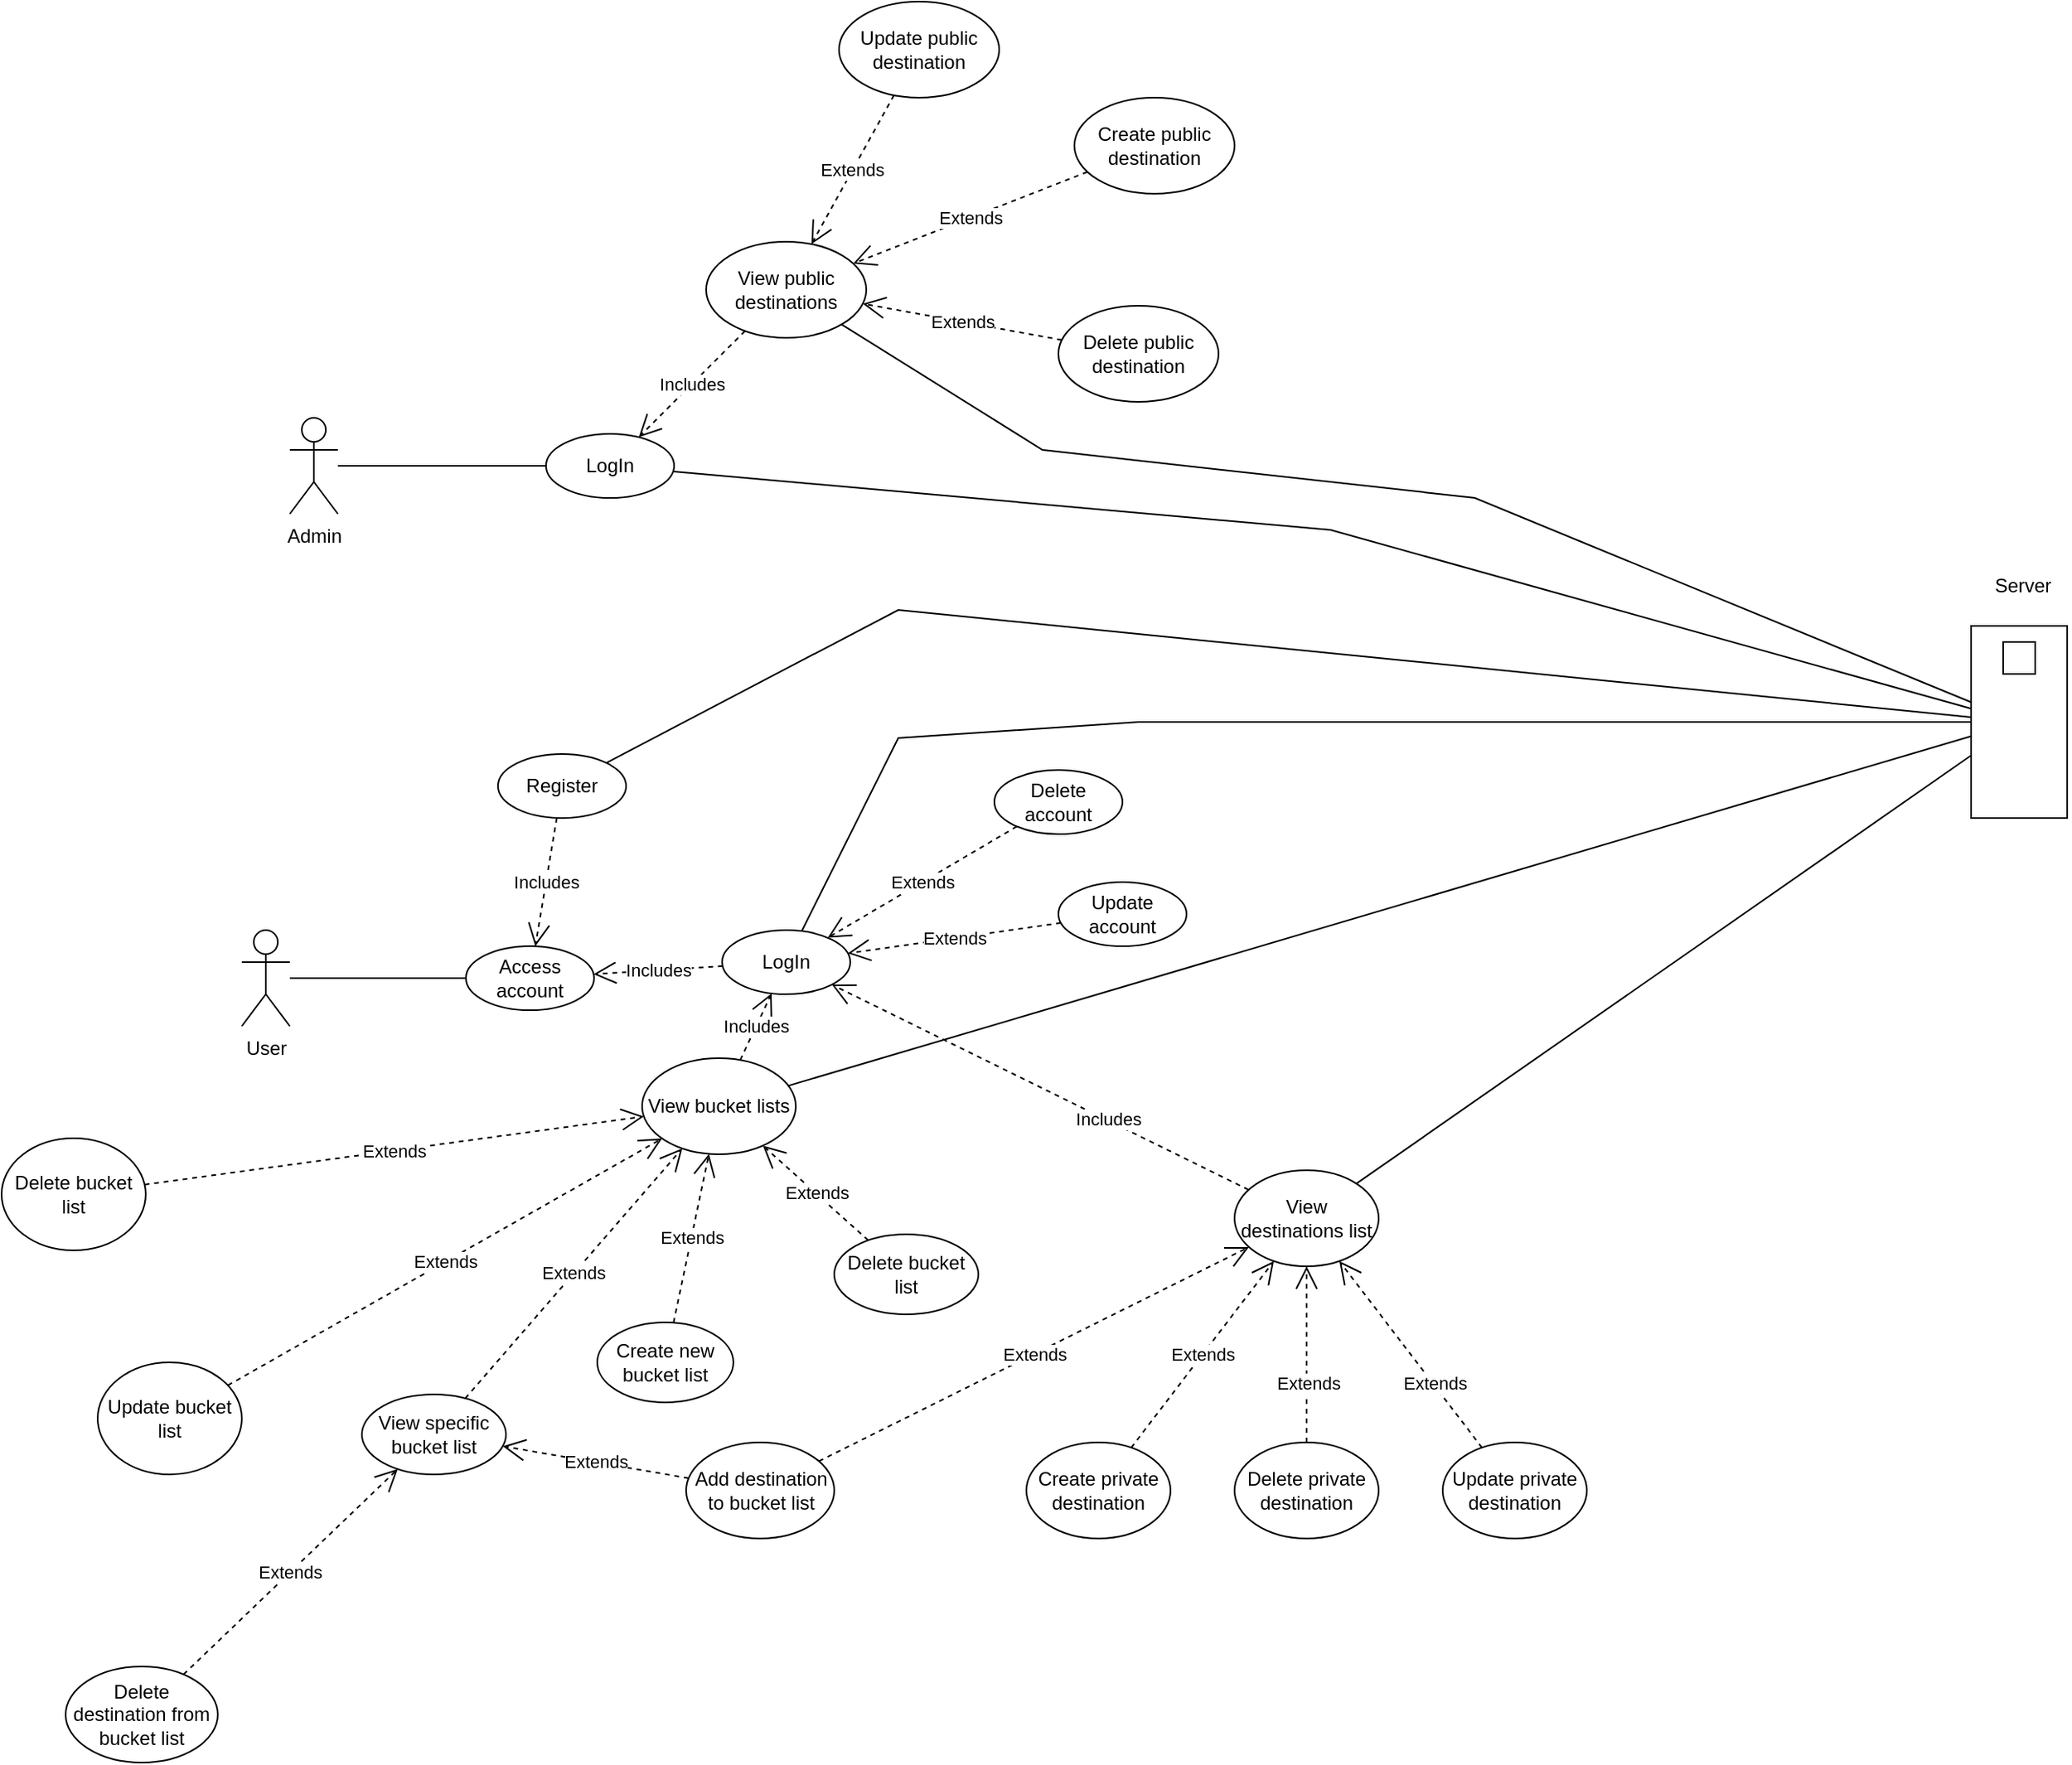 <mxfile version="21.3.5" type="google" pages="6">
  <diagram name="Main" id="PjjdQhJnc-u67xA29sAF">
    <mxGraphModel grid="1" page="1" gridSize="10" guides="1" tooltips="1" connect="1" arrows="1" fold="1" pageScale="1" pageWidth="850" pageHeight="1100" math="0" shadow="0">
      <root>
        <mxCell id="aXXytz8-QFqxuCheHmFr-0" />
        <mxCell id="aXXytz8-QFqxuCheHmFr-1" parent="aXXytz8-QFqxuCheHmFr-0" />
        <mxCell id="aXXytz8-QFqxuCheHmFr-2" value="User" style="shape=umlActor;verticalLabelPosition=bottom;verticalAlign=top;html=1;outlineConnect=0;" vertex="1" parent="aXXytz8-QFqxuCheHmFr-1">
          <mxGeometry x="10" y="720" width="30" height="60" as="geometry" />
        </mxCell>
        <mxCell id="aXXytz8-QFqxuCheHmFr-3" value="Admin" style="shape=umlActor;verticalLabelPosition=bottom;verticalAlign=top;html=1;outlineConnect=0;" vertex="1" parent="aXXytz8-QFqxuCheHmFr-1">
          <mxGeometry x="40" y="400" width="30" height="60" as="geometry" />
        </mxCell>
        <mxCell id="aXXytz8-QFqxuCheHmFr-4" value="LogIn" style="ellipse;whiteSpace=wrap;html=1;" vertex="1" parent="aXXytz8-QFqxuCheHmFr-1">
          <mxGeometry x="200" y="410" width="80" height="40" as="geometry" />
        </mxCell>
        <mxCell id="aXXytz8-QFqxuCheHmFr-5" value="" style="endArrow=none;html=1;rounded=0;" edge="1" parent="aXXytz8-QFqxuCheHmFr-1" source="aXXytz8-QFqxuCheHmFr-3" target="aXXytz8-QFqxuCheHmFr-4">
          <mxGeometry width="50" height="50" relative="1" as="geometry">
            <mxPoint x="400" y="610" as="sourcePoint" />
            <mxPoint x="450" y="560" as="targetPoint" />
          </mxGeometry>
        </mxCell>
        <mxCell id="aXXytz8-QFqxuCheHmFr-7" value="View public destinations" style="ellipse;whiteSpace=wrap;html=1;" vertex="1" parent="aXXytz8-QFqxuCheHmFr-1">
          <mxGeometry x="300" y="290" width="100" height="60" as="geometry" />
        </mxCell>
        <mxCell id="aXXytz8-QFqxuCheHmFr-8" value="LogIn" style="ellipse;whiteSpace=wrap;html=1;" vertex="1" parent="aXXytz8-QFqxuCheHmFr-1">
          <mxGeometry x="310" y="720" width="80" height="40" as="geometry" />
        </mxCell>
        <mxCell id="aXXytz8-QFqxuCheHmFr-9" value="Register" style="ellipse;whiteSpace=wrap;html=1;" vertex="1" parent="aXXytz8-QFqxuCheHmFr-1">
          <mxGeometry x="170" y="610" width="80" height="40" as="geometry" />
        </mxCell>
        <mxCell id="aXXytz8-QFqxuCheHmFr-10" value="" style="endArrow=none;html=1;rounded=0;" edge="1" parent="aXXytz8-QFqxuCheHmFr-1" source="aXXytz8-QFqxuCheHmFr-2" target="aXXytz8-QFqxuCheHmFr-11">
          <mxGeometry width="50" height="50" relative="1" as="geometry">
            <mxPoint x="90" y="800" as="sourcePoint" />
            <mxPoint x="170" y="740" as="targetPoint" />
          </mxGeometry>
        </mxCell>
        <mxCell id="aXXytz8-QFqxuCheHmFr-11" value="Access account" style="ellipse;whiteSpace=wrap;html=1;" vertex="1" parent="aXXytz8-QFqxuCheHmFr-1">
          <mxGeometry x="150" y="730" width="80" height="40" as="geometry" />
        </mxCell>
        <mxCell id="aXXytz8-QFqxuCheHmFr-12" value="Delete public destination" style="ellipse;whiteSpace=wrap;html=1;" vertex="1" parent="aXXytz8-QFqxuCheHmFr-1">
          <mxGeometry x="520" y="330" width="100" height="60" as="geometry" />
        </mxCell>
        <mxCell id="aXXytz8-QFqxuCheHmFr-13" value="Create public destination" style="ellipse;whiteSpace=wrap;html=1;" vertex="1" parent="aXXytz8-QFqxuCheHmFr-1">
          <mxGeometry x="530" y="200" width="100" height="60" as="geometry" />
        </mxCell>
        <mxCell id="aXXytz8-QFqxuCheHmFr-14" value="" style="rounded=0;whiteSpace=wrap;html=1;rotation=90;" vertex="1" parent="aXXytz8-QFqxuCheHmFr-1">
          <mxGeometry x="1060" y="560" width="120" height="60" as="geometry" />
        </mxCell>
        <mxCell id="aXXytz8-QFqxuCheHmFr-15" value="Server" style="text;html=1;align=center;verticalAlign=middle;resizable=0;points=[];autosize=1;strokeColor=none;fillColor=none;" vertex="1" parent="aXXytz8-QFqxuCheHmFr-1">
          <mxGeometry x="1092" y="490" width="60" height="30" as="geometry" />
        </mxCell>
        <mxCell id="aXXytz8-QFqxuCheHmFr-16" value="" style="rounded=0;whiteSpace=wrap;html=1;" vertex="1" parent="aXXytz8-QFqxuCheHmFr-1">
          <mxGeometry x="1110" y="540" width="20" height="20" as="geometry" />
        </mxCell>
        <mxCell id="aXXytz8-QFqxuCheHmFr-17" value="Includes&lt;br&gt;" style="endArrow=open;endSize=12;dashed=1;html=1;rounded=0;" edge="1" parent="aXXytz8-QFqxuCheHmFr-1" source="aXXytz8-QFqxuCheHmFr-8" target="aXXytz8-QFqxuCheHmFr-11">
          <mxGeometry width="160" relative="1" as="geometry">
            <mxPoint x="340" y="750" as="sourcePoint" />
            <mxPoint x="500" y="750" as="targetPoint" />
          </mxGeometry>
        </mxCell>
        <mxCell id="aXXytz8-QFqxuCheHmFr-18" value="Includes" style="endArrow=open;endSize=12;dashed=1;html=1;rounded=0;" edge="1" parent="aXXytz8-QFqxuCheHmFr-1" source="aXXytz8-QFqxuCheHmFr-9" target="aXXytz8-QFqxuCheHmFr-11">
          <mxGeometry width="160" relative="1" as="geometry">
            <mxPoint x="350" y="760" as="sourcePoint" />
            <mxPoint x="243" y="798" as="targetPoint" />
          </mxGeometry>
        </mxCell>
        <mxCell id="aXXytz8-QFqxuCheHmFr-19" value="Includes" style="endArrow=open;endSize=12;dashed=1;html=1;rounded=0;" edge="1" parent="aXXytz8-QFqxuCheHmFr-1" source="aXXytz8-QFqxuCheHmFr-7" target="aXXytz8-QFqxuCheHmFr-4">
          <mxGeometry x="0.002" width="160" relative="1" as="geometry">
            <mxPoint x="355" y="511" as="sourcePoint" />
            <mxPoint x="260" y="460" as="targetPoint" />
            <mxPoint as="offset" />
          </mxGeometry>
        </mxCell>
        <mxCell id="aXXytz8-QFqxuCheHmFr-20" value="Delete account" style="ellipse;whiteSpace=wrap;html=1;" vertex="1" parent="aXXytz8-QFqxuCheHmFr-1">
          <mxGeometry x="480" y="620" width="80" height="40" as="geometry" />
        </mxCell>
        <mxCell id="aXXytz8-QFqxuCheHmFr-21" value="Update account" style="ellipse;whiteSpace=wrap;html=1;" vertex="1" parent="aXXytz8-QFqxuCheHmFr-1">
          <mxGeometry x="520" y="690" width="80" height="40" as="geometry" />
        </mxCell>
        <mxCell id="aXXytz8-QFqxuCheHmFr-22" value="Extends" style="endArrow=open;endSize=12;dashed=1;html=1;rounded=0;" edge="1" parent="aXXytz8-QFqxuCheHmFr-1" source="aXXytz8-QFqxuCheHmFr-12" target="aXXytz8-QFqxuCheHmFr-7">
          <mxGeometry x="0.002" width="160" relative="1" as="geometry">
            <mxPoint x="520" y="350" as="sourcePoint" />
            <mxPoint x="288" y="436" as="targetPoint" />
            <mxPoint as="offset" />
          </mxGeometry>
        </mxCell>
        <mxCell id="aXXytz8-QFqxuCheHmFr-23" value="Extends" style="endArrow=open;endSize=12;dashed=1;html=1;rounded=0;" edge="1" parent="aXXytz8-QFqxuCheHmFr-1" source="aXXytz8-QFqxuCheHmFr-13" target="aXXytz8-QFqxuCheHmFr-7">
          <mxGeometry x="0.002" width="160" relative="1" as="geometry">
            <mxPoint x="365" y="361" as="sourcePoint" />
            <mxPoint x="298" y="446" as="targetPoint" />
            <mxPoint as="offset" />
          </mxGeometry>
        </mxCell>
        <mxCell id="aXXytz8-QFqxuCheHmFr-24" value="Extends" style="endArrow=open;endSize=12;dashed=1;html=1;rounded=0;" edge="1" parent="aXXytz8-QFqxuCheHmFr-1" source="aXXytz8-QFqxuCheHmFr-20" target="aXXytz8-QFqxuCheHmFr-8">
          <mxGeometry width="160" relative="1" as="geometry">
            <mxPoint x="435" y="690" as="sourcePoint" />
            <mxPoint x="337" y="713" as="targetPoint" />
          </mxGeometry>
        </mxCell>
        <mxCell id="aXXytz8-QFqxuCheHmFr-25" value="Extends" style="endArrow=open;endSize=12;dashed=1;html=1;rounded=0;" edge="1" parent="aXXytz8-QFqxuCheHmFr-1" source="aXXytz8-QFqxuCheHmFr-21" target="aXXytz8-QFqxuCheHmFr-8">
          <mxGeometry width="160" relative="1" as="geometry">
            <mxPoint x="420" y="820" as="sourcePoint" />
            <mxPoint x="256" y="811" as="targetPoint" />
          </mxGeometry>
        </mxCell>
        <mxCell id="aXXytz8-QFqxuCheHmFr-26" value="View bucket lists" style="ellipse;whiteSpace=wrap;html=1;" vertex="1" parent="aXXytz8-QFqxuCheHmFr-1">
          <mxGeometry x="260" y="800" width="96" height="60" as="geometry" />
        </mxCell>
        <mxCell id="aXXytz8-QFqxuCheHmFr-27" value="Includes" style="endArrow=open;endSize=12;dashed=1;html=1;rounded=0;" edge="1" parent="aXXytz8-QFqxuCheHmFr-1" source="aXXytz8-QFqxuCheHmFr-26" target="aXXytz8-QFqxuCheHmFr-8">
          <mxGeometry width="160" relative="1" as="geometry">
            <mxPoint x="360" y="620" as="sourcePoint" />
            <mxPoint x="520" y="620" as="targetPoint" />
          </mxGeometry>
        </mxCell>
        <mxCell id="aXXytz8-QFqxuCheHmFr-29" value="Create new bucket list" style="ellipse;whiteSpace=wrap;html=1;" vertex="1" parent="aXXytz8-QFqxuCheHmFr-1">
          <mxGeometry x="232" y="965" width="85" height="50" as="geometry" />
        </mxCell>
        <mxCell id="aXXytz8-QFqxuCheHmFr-30" value="Delete bucket list" style="ellipse;whiteSpace=wrap;html=1;" vertex="1" parent="aXXytz8-QFqxuCheHmFr-1">
          <mxGeometry x="380" y="910" width="90" height="50" as="geometry" />
        </mxCell>
        <mxCell id="aXXytz8-QFqxuCheHmFr-33" value="Extends" style="endArrow=open;endSize=12;dashed=1;html=1;rounded=0;" edge="1" parent="aXXytz8-QFqxuCheHmFr-1" source="aXXytz8-QFqxuCheHmFr-29" target="aXXytz8-QFqxuCheHmFr-26">
          <mxGeometry width="160" relative="1" as="geometry">
            <mxPoint x="502" y="908" as="sourcePoint" />
            <mxPoint x="250" y="910" as="targetPoint" />
          </mxGeometry>
        </mxCell>
        <mxCell id="aXXytz8-QFqxuCheHmFr-35" value="Extends" style="endArrow=open;endSize=12;dashed=1;html=1;rounded=0;" edge="1" parent="aXXytz8-QFqxuCheHmFr-1" source="aXXytz8-QFqxuCheHmFr-30" target="aXXytz8-QFqxuCheHmFr-26">
          <mxGeometry width="160" relative="1" as="geometry">
            <mxPoint x="439" y="992" as="sourcePoint" />
            <mxPoint x="371" y="910" as="targetPoint" />
          </mxGeometry>
        </mxCell>
        <mxCell id="aXXytz8-QFqxuCheHmFr-38" value="View destinations list" style="ellipse;whiteSpace=wrap;html=1;" vertex="1" parent="aXXytz8-QFqxuCheHmFr-1">
          <mxGeometry x="630" y="870" width="90" height="60" as="geometry" />
        </mxCell>
        <mxCell id="aXXytz8-QFqxuCheHmFr-43" value="Add destination to bucket list" style="ellipse;whiteSpace=wrap;html=1;" vertex="1" parent="aXXytz8-QFqxuCheHmFr-1">
          <mxGeometry x="287.5" y="1040" width="92.5" height="60" as="geometry" />
        </mxCell>
        <mxCell id="aXXytz8-QFqxuCheHmFr-44" value="Update bucket list" style="ellipse;whiteSpace=wrap;html=1;" vertex="1" parent="aXXytz8-QFqxuCheHmFr-1">
          <mxGeometry x="-80" y="990" width="90" height="70" as="geometry" />
        </mxCell>
        <mxCell id="aXXytz8-QFqxuCheHmFr-45" value="Extends" style="endArrow=open;endSize=12;dashed=1;html=1;rounded=0;" edge="1" parent="aXXytz8-QFqxuCheHmFr-1" source="aXXytz8-QFqxuCheHmFr-44" target="aXXytz8-QFqxuCheHmFr-26">
          <mxGeometry width="160" relative="1" as="geometry">
            <mxPoint x="483" y="1165" as="sourcePoint" />
            <mxPoint x="70" y="970" as="targetPoint" />
          </mxGeometry>
        </mxCell>
        <mxCell id="aXXytz8-QFqxuCheHmFr-46" value="Delete destination from bucket list" style="ellipse;whiteSpace=wrap;html=1;" vertex="1" parent="aXXytz8-QFqxuCheHmFr-1">
          <mxGeometry x="-100" y="1180" width="95" height="60" as="geometry" />
        </mxCell>
        <mxCell id="aXXytz8-QFqxuCheHmFr-47" value="Extends" style="endArrow=open;endSize=12;dashed=1;html=1;rounded=0;" edge="1" parent="aXXytz8-QFqxuCheHmFr-1" source="aXXytz8-QFqxuCheHmFr-43" target="aXXytz8-QFqxuCheHmFr-59">
          <mxGeometry width="160" relative="1" as="geometry">
            <mxPoint x="390" y="1123" as="sourcePoint" />
            <mxPoint x="338" y="1067" as="targetPoint" />
          </mxGeometry>
        </mxCell>
        <mxCell id="aXXytz8-QFqxuCheHmFr-50" value="Update private destination" style="ellipse;whiteSpace=wrap;html=1;" vertex="1" parent="aXXytz8-QFqxuCheHmFr-1">
          <mxGeometry x="760" y="1040" width="90" height="60" as="geometry" />
        </mxCell>
        <mxCell id="aXXytz8-QFqxuCheHmFr-51" value="Create private destination" style="ellipse;whiteSpace=wrap;html=1;" vertex="1" parent="aXXytz8-QFqxuCheHmFr-1">
          <mxGeometry x="500" y="1040" width="90" height="60" as="geometry" />
        </mxCell>
        <mxCell id="aXXytz8-QFqxuCheHmFr-53" value="Includes" style="endArrow=open;endSize=12;dashed=1;html=1;rounded=0;" edge="1" parent="aXXytz8-QFqxuCheHmFr-1" source="aXXytz8-QFqxuCheHmFr-38" target="aXXytz8-QFqxuCheHmFr-8">
          <mxGeometry x="-0.322" y="-1" width="160" relative="1" as="geometry">
            <mxPoint x="503" y="851" as="sourcePoint" />
            <mxPoint x="505" y="930" as="targetPoint" />
            <mxPoint as="offset" />
          </mxGeometry>
        </mxCell>
        <mxCell id="aXXytz8-QFqxuCheHmFr-54" value="Delete private destination" style="ellipse;whiteSpace=wrap;html=1;" vertex="1" parent="aXXytz8-QFqxuCheHmFr-1">
          <mxGeometry x="630" y="1040" width="90" height="60" as="geometry" />
        </mxCell>
        <mxCell id="aXXytz8-QFqxuCheHmFr-55" value="Extends" style="endArrow=open;endSize=12;dashed=1;html=1;rounded=0;" edge="1" parent="aXXytz8-QFqxuCheHmFr-1" source="aXXytz8-QFqxuCheHmFr-46" target="aXXytz8-QFqxuCheHmFr-59">
          <mxGeometry width="160" relative="1" as="geometry">
            <mxPoint x="20" y="1080" as="sourcePoint" />
            <mxPoint x="296" y="1097" as="targetPoint" />
          </mxGeometry>
        </mxCell>
        <mxCell id="aXXytz8-QFqxuCheHmFr-57" value="Extends" style="endArrow=open;endSize=12;dashed=1;html=1;rounded=0;" edge="1" parent="aXXytz8-QFqxuCheHmFr-1" source="aXXytz8-QFqxuCheHmFr-54" target="aXXytz8-QFqxuCheHmFr-38">
          <mxGeometry x="-0.322" y="-1" width="160" relative="1" as="geometry">
            <mxPoint x="522" y="981" as="sourcePoint" />
            <mxPoint x="478" y="889" as="targetPoint" />
            <mxPoint as="offset" />
          </mxGeometry>
        </mxCell>
        <mxCell id="aXXytz8-QFqxuCheHmFr-58" value="Extends" style="endArrow=open;endSize=12;dashed=1;html=1;rounded=0;" edge="1" parent="aXXytz8-QFqxuCheHmFr-1" source="aXXytz8-QFqxuCheHmFr-50" target="aXXytz8-QFqxuCheHmFr-38">
          <mxGeometry x="-0.327" y="-1" width="160" relative="1" as="geometry">
            <mxPoint x="650" y="910" as="sourcePoint" />
            <mxPoint x="494" y="883" as="targetPoint" />
            <mxPoint as="offset" />
          </mxGeometry>
        </mxCell>
        <mxCell id="aXXytz8-QFqxuCheHmFr-59" value="View specific bucket list" style="ellipse;whiteSpace=wrap;html=1;" vertex="1" parent="aXXytz8-QFqxuCheHmFr-1">
          <mxGeometry x="85" y="1010" width="90" height="50" as="geometry" />
        </mxCell>
        <mxCell id="aXXytz8-QFqxuCheHmFr-60" value="Extends" style="endArrow=open;endSize=12;dashed=1;html=1;rounded=0;" edge="1" parent="aXXytz8-QFqxuCheHmFr-1" source="aXXytz8-QFqxuCheHmFr-59" target="aXXytz8-QFqxuCheHmFr-26">
          <mxGeometry width="160" relative="1" as="geometry">
            <mxPoint x="453" y="1180" as="sourcePoint" />
            <mxPoint x="250" y="860" as="targetPoint" />
          </mxGeometry>
        </mxCell>
        <mxCell id="aXXytz8-QFqxuCheHmFr-61" value="" style="endArrow=none;html=1;rounded=0;" edge="1" parent="aXXytz8-QFqxuCheHmFr-1" source="aXXytz8-QFqxuCheHmFr-9" target="aXXytz8-QFqxuCheHmFr-14">
          <mxGeometry width="50" height="50" relative="1" as="geometry">
            <mxPoint x="150" y="345" as="sourcePoint" />
            <mxPoint x="650" y="520" as="targetPoint" />
            <Array as="points">
              <mxPoint x="420" y="520" />
            </Array>
          </mxGeometry>
        </mxCell>
        <mxCell id="aXXytz8-QFqxuCheHmFr-62" value="" style="endArrow=none;html=1;rounded=0;" edge="1" parent="aXXytz8-QFqxuCheHmFr-1" target="aXXytz8-QFqxuCheHmFr-14" source="aXXytz8-QFqxuCheHmFr-26">
          <mxGeometry width="50" height="50" relative="1" as="geometry">
            <mxPoint x="280" y="860" as="sourcePoint" />
            <mxPoint x="440" y="780" as="targetPoint" />
            <Array as="points" />
          </mxGeometry>
        </mxCell>
        <mxCell id="aXXytz8-QFqxuCheHmFr-63" value="" style="endArrow=none;html=1;rounded=0;" edge="1" parent="aXXytz8-QFqxuCheHmFr-1" source="aXXytz8-QFqxuCheHmFr-4" target="aXXytz8-QFqxuCheHmFr-14">
          <mxGeometry width="50" height="50" relative="1" as="geometry">
            <mxPoint x="219" y="478" as="sourcePoint" />
            <mxPoint x="340" y="540" as="targetPoint" />
            <Array as="points">
              <mxPoint x="690" y="470" />
            </Array>
          </mxGeometry>
        </mxCell>
        <mxCell id="aXXytz8-QFqxuCheHmFr-64" value="" style="endArrow=none;html=1;rounded=0;" edge="1" parent="aXXytz8-QFqxuCheHmFr-1" source="aXXytz8-QFqxuCheHmFr-7" target="aXXytz8-QFqxuCheHmFr-14">
          <mxGeometry width="50" height="50" relative="1" as="geometry">
            <mxPoint x="375" y="360" as="sourcePoint" />
            <mxPoint x="460" y="390" as="targetPoint" />
            <Array as="points">
              <mxPoint x="510" y="420" />
              <mxPoint x="780" y="450" />
            </Array>
          </mxGeometry>
        </mxCell>
        <mxCell id="aXXytz8-QFqxuCheHmFr-65" value="Update public destination" style="ellipse;whiteSpace=wrap;html=1;" vertex="1" parent="aXXytz8-QFqxuCheHmFr-1">
          <mxGeometry x="383" y="140" width="100" height="60" as="geometry" />
        </mxCell>
        <mxCell id="aXXytz8-QFqxuCheHmFr-66" value="Extends" style="endArrow=open;endSize=12;dashed=1;html=1;rounded=0;" edge="1" parent="aXXytz8-QFqxuCheHmFr-1" source="aXXytz8-QFqxuCheHmFr-65" target="aXXytz8-QFqxuCheHmFr-7">
          <mxGeometry x="0.002" width="160" relative="1" as="geometry">
            <mxPoint x="515" y="357" as="sourcePoint" />
            <mxPoint x="425" y="333" as="targetPoint" />
            <mxPoint as="offset" />
          </mxGeometry>
        </mxCell>
        <mxCell id="aXXytz8-QFqxuCheHmFr-71" value="Extends" style="endArrow=open;endSize=12;dashed=1;html=1;rounded=0;" edge="1" parent="aXXytz8-QFqxuCheHmFr-1" source="aXXytz8-QFqxuCheHmFr-43" target="aXXytz8-QFqxuCheHmFr-38">
          <mxGeometry width="160" relative="1" as="geometry">
            <mxPoint x="320" y="1310" as="sourcePoint" />
            <mxPoint x="520" y="1280" as="targetPoint" />
          </mxGeometry>
        </mxCell>
        <mxCell id="3AbzfMFEjFb07128ErBQ-0" value="" style="endArrow=none;html=1;rounded=0;" edge="1" parent="aXXytz8-QFqxuCheHmFr-1" source="aXXytz8-QFqxuCheHmFr-8" target="aXXytz8-QFqxuCheHmFr-14">
          <mxGeometry width="50" height="50" relative="1" as="geometry">
            <mxPoint x="200" y="690" as="sourcePoint" />
            <mxPoint x="1100" y="600" as="targetPoint" />
            <Array as="points">
              <mxPoint x="420" y="600" />
              <mxPoint x="570" y="590" />
            </Array>
          </mxGeometry>
        </mxCell>
        <mxCell id="s-YCTtEerngGFl8KOsAE-2" value="Delete bucket list" style="ellipse;whiteSpace=wrap;html=1;" vertex="1" parent="aXXytz8-QFqxuCheHmFr-1">
          <mxGeometry x="-140" y="850" width="90" height="70" as="geometry" />
        </mxCell>
        <mxCell id="s-YCTtEerngGFl8KOsAE-3" value="Extends" style="endArrow=open;endSize=12;dashed=1;html=1;rounded=0;" edge="1" parent="aXXytz8-QFqxuCheHmFr-1" source="s-YCTtEerngGFl8KOsAE-2" target="aXXytz8-QFqxuCheHmFr-26">
          <mxGeometry width="160" relative="1" as="geometry">
            <mxPoint x="20" y="1327" as="sourcePoint" />
            <mxPoint x="60" y="960" as="targetPoint" />
          </mxGeometry>
        </mxCell>
        <mxCell id="OW7zxquwf8ZAM_zqTnH0-0" value="" style="endArrow=none;html=1;rounded=0;" edge="1" parent="aXXytz8-QFqxuCheHmFr-1" source="aXXytz8-QFqxuCheHmFr-38" target="aXXytz8-QFqxuCheHmFr-14">
          <mxGeometry width="50" height="50" relative="1" as="geometry">
            <mxPoint x="327" y="856" as="sourcePoint" />
            <mxPoint x="1100" y="610" as="targetPoint" />
            <Array as="points" />
          </mxGeometry>
        </mxCell>
        <mxCell id="CJO8QSBF0R7AQAr7Lazj-0" value="Extends" style="endArrow=open;endSize=12;dashed=1;html=1;rounded=0;" edge="1" parent="aXXytz8-QFqxuCheHmFr-1" source="aXXytz8-QFqxuCheHmFr-51" target="aXXytz8-QFqxuCheHmFr-38">
          <mxGeometry width="160" relative="1" as="geometry">
            <mxPoint x="315" y="1210" as="sourcePoint" />
            <mxPoint x="680" y="930" as="targetPoint" />
          </mxGeometry>
        </mxCell>
      </root>
    </mxGraphModel>
  </diagram>
  <diagram name="Subsystems" id="enu0Hd_yuW2j1tw00L6e">
    <mxGraphModel grid="1" page="1" gridSize="10" guides="1" tooltips="1" connect="1" arrows="1" fold="1" pageScale="1" pageWidth="850" pageHeight="1100" math="0" shadow="0">
      <root>
        <mxCell id="O84AZBFu7zNaBvwOUx20-0" />
        <mxCell id="O84AZBFu7zNaBvwOUx20-1" parent="O84AZBFu7zNaBvwOUx20-0" />
        <mxCell id="sMmr_Dn9VEnwr-5VWLKB-7" value="" style="verticalLabelPosition=bottom;verticalAlign=top;html=1;shape=mxgraph.basic.rect;fillColor2=none;strokeWidth=1;size=20;indent=5;fillColor=#fa6800;fontColor=#000000;strokeColor=#C73500;" vertex="1" parent="O84AZBFu7zNaBvwOUx20-1">
          <mxGeometry x="520" y="570" width="190" height="210" as="geometry" />
        </mxCell>
        <mxCell id="sMmr_Dn9VEnwr-5VWLKB-6" value="" style="verticalLabelPosition=bottom;verticalAlign=top;html=1;shape=mxgraph.basic.rect;fillColor2=none;strokeWidth=1;size=20;indent=5;fillColor=#a20025;fontColor=#ffffff;strokeColor=#6F0000;" vertex="1" parent="O84AZBFu7zNaBvwOUx20-1">
          <mxGeometry x="100" y="980" width="355" height="270" as="geometry" />
        </mxCell>
        <mxCell id="sMmr_Dn9VEnwr-5VWLKB-4" value="" style="verticalLabelPosition=bottom;verticalAlign=top;html=1;shape=mxgraph.basic.rect;fillColor2=none;strokeWidth=1;size=20;indent=5;fillColor=#60a917;fontColor=#ffffff;strokeColor=#2D7600;" vertex="1" parent="O84AZBFu7zNaBvwOUx20-1">
          <mxGeometry x="490" y="860" width="380" height="330" as="geometry" />
        </mxCell>
        <mxCell id="sMmr_Dn9VEnwr-5VWLKB-3" value="" style="verticalLabelPosition=bottom;verticalAlign=top;html=1;shape=mxgraph.basic.rect;fillColor2=none;strokeWidth=1;size=20;indent=5;fillColor=#1ba1e2;fontColor=#ffffff;strokeColor=#006EAF;" vertex="1" parent="O84AZBFu7zNaBvwOUx20-1">
          <mxGeometry x="-300" y="840" width="370" height="260" as="geometry" />
        </mxCell>
        <mxCell id="sMmr_Dn9VEnwr-5VWLKB-1" value="" style="verticalLabelPosition=bottom;verticalAlign=top;html=1;shape=mxgraph.basic.rect;fillColor2=none;strokeWidth=1;size=20;indent=5;fillColor=#60a917;fontColor=#ffffff;strokeColor=#2D7600;" vertex="1" parent="O84AZBFu7zNaBvwOUx20-1">
          <mxGeometry x="260" y="50" width="460" height="340" as="geometry" />
        </mxCell>
        <mxCell id="sMmr_Dn9VEnwr-5VWLKB-0" value="" style="verticalLabelPosition=bottom;verticalAlign=top;html=1;shape=mxgraph.basic.rect;fillColor2=none;strokeWidth=1;size=20;indent=5;fillColor=#d80073;fontColor=#ffffff;strokeColor=#A50040;" vertex="1" parent="O84AZBFu7zNaBvwOUx20-1">
          <mxGeometry x="130" y="460" width="290" height="320" as="geometry" />
        </mxCell>
        <mxCell id="O84AZBFu7zNaBvwOUx20-2" value="User" style="shape=umlActor;verticalLabelPosition=bottom;verticalAlign=top;html=1;outlineConnect=0;" vertex="1" parent="O84AZBFu7zNaBvwOUx20-1">
          <mxGeometry x="10" y="720" width="30" height="60" as="geometry" />
        </mxCell>
        <mxCell id="O84AZBFu7zNaBvwOUx20-3" value="Admin" style="shape=umlActor;verticalLabelPosition=bottom;verticalAlign=top;html=1;outlineConnect=0;" vertex="1" parent="O84AZBFu7zNaBvwOUx20-1">
          <mxGeometry x="40" y="400" width="30" height="60" as="geometry" />
        </mxCell>
        <mxCell id="O84AZBFu7zNaBvwOUx20-4" value="LogIn" style="ellipse;whiteSpace=wrap;html=1;" vertex="1" parent="O84AZBFu7zNaBvwOUx20-1">
          <mxGeometry x="180" y="485" width="80" height="40" as="geometry" />
        </mxCell>
        <mxCell id="O84AZBFu7zNaBvwOUx20-5" value="" style="endArrow=none;html=1;rounded=0;" edge="1" parent="O84AZBFu7zNaBvwOUx20-1" source="O84AZBFu7zNaBvwOUx20-3" target="O84AZBFu7zNaBvwOUx20-4">
          <mxGeometry width="50" height="50" relative="1" as="geometry">
            <mxPoint x="400" y="610" as="sourcePoint" />
            <mxPoint x="450" y="560" as="targetPoint" />
          </mxGeometry>
        </mxCell>
        <mxCell id="O84AZBFu7zNaBvwOUx20-6" value="View public destinations" style="ellipse;whiteSpace=wrap;html=1;" vertex="1" parent="O84AZBFu7zNaBvwOUx20-1">
          <mxGeometry x="300" y="290" width="100" height="60" as="geometry" />
        </mxCell>
        <mxCell id="O84AZBFu7zNaBvwOUx20-7" value="LogIn" style="ellipse;whiteSpace=wrap;html=1;" vertex="1" parent="O84AZBFu7zNaBvwOUx20-1">
          <mxGeometry x="310" y="720" width="80" height="40" as="geometry" />
        </mxCell>
        <mxCell id="O84AZBFu7zNaBvwOUx20-8" value="Register" style="ellipse;whiteSpace=wrap;html=1;" vertex="1" parent="O84AZBFu7zNaBvwOUx20-1">
          <mxGeometry x="170" y="610" width="80" height="40" as="geometry" />
        </mxCell>
        <mxCell id="O84AZBFu7zNaBvwOUx20-9" value="" style="endArrow=none;html=1;rounded=0;" edge="1" parent="O84AZBFu7zNaBvwOUx20-1" source="O84AZBFu7zNaBvwOUx20-2" target="O84AZBFu7zNaBvwOUx20-10">
          <mxGeometry width="50" height="50" relative="1" as="geometry">
            <mxPoint x="90" y="800" as="sourcePoint" />
            <mxPoint x="170" y="740" as="targetPoint" />
          </mxGeometry>
        </mxCell>
        <mxCell id="O84AZBFu7zNaBvwOUx20-10" value="Access account" style="ellipse;whiteSpace=wrap;html=1;" vertex="1" parent="O84AZBFu7zNaBvwOUx20-1">
          <mxGeometry x="150" y="730" width="80" height="40" as="geometry" />
        </mxCell>
        <mxCell id="O84AZBFu7zNaBvwOUx20-11" value="Delete public destination" style="ellipse;whiteSpace=wrap;html=1;" vertex="1" parent="O84AZBFu7zNaBvwOUx20-1">
          <mxGeometry x="530" y="290" width="100" height="60" as="geometry" />
        </mxCell>
        <mxCell id="O84AZBFu7zNaBvwOUx20-12" value="Create public destination" style="ellipse;whiteSpace=wrap;html=1;" vertex="1" parent="O84AZBFu7zNaBvwOUx20-1">
          <mxGeometry x="530" y="200" width="100" height="60" as="geometry" />
        </mxCell>
        <mxCell id="O84AZBFu7zNaBvwOUx20-13" value="" style="rounded=0;whiteSpace=wrap;html=1;rotation=90;" vertex="1" parent="O84AZBFu7zNaBvwOUx20-1">
          <mxGeometry x="1060" y="560" width="120" height="60" as="geometry" />
        </mxCell>
        <mxCell id="O84AZBFu7zNaBvwOUx20-14" value="Server" style="text;html=1;align=center;verticalAlign=middle;resizable=0;points=[];autosize=1;strokeColor=none;fillColor=none;" vertex="1" parent="O84AZBFu7zNaBvwOUx20-1">
          <mxGeometry x="1092" y="490" width="60" height="30" as="geometry" />
        </mxCell>
        <mxCell id="O84AZBFu7zNaBvwOUx20-15" value="" style="rounded=0;whiteSpace=wrap;html=1;" vertex="1" parent="O84AZBFu7zNaBvwOUx20-1">
          <mxGeometry x="1110" y="540" width="20" height="20" as="geometry" />
        </mxCell>
        <mxCell id="O84AZBFu7zNaBvwOUx20-16" value="Includes&lt;br&gt;" style="endArrow=open;endSize=12;dashed=1;html=1;rounded=0;" edge="1" parent="O84AZBFu7zNaBvwOUx20-1" source="O84AZBFu7zNaBvwOUx20-7" target="O84AZBFu7zNaBvwOUx20-10">
          <mxGeometry width="160" relative="1" as="geometry">
            <mxPoint x="340" y="750" as="sourcePoint" />
            <mxPoint x="500" y="750" as="targetPoint" />
          </mxGeometry>
        </mxCell>
        <mxCell id="O84AZBFu7zNaBvwOUx20-17" value="Includes" style="endArrow=open;endSize=12;dashed=1;html=1;rounded=0;" edge="1" parent="O84AZBFu7zNaBvwOUx20-1" source="O84AZBFu7zNaBvwOUx20-8" target="O84AZBFu7zNaBvwOUx20-10">
          <mxGeometry width="160" relative="1" as="geometry">
            <mxPoint x="350" y="760" as="sourcePoint" />
            <mxPoint x="243" y="798" as="targetPoint" />
          </mxGeometry>
        </mxCell>
        <mxCell id="O84AZBFu7zNaBvwOUx20-18" value="Includes" style="endArrow=open;endSize=12;dashed=1;html=1;rounded=0;" edge="1" parent="O84AZBFu7zNaBvwOUx20-1" source="O84AZBFu7zNaBvwOUx20-6" target="O84AZBFu7zNaBvwOUx20-4">
          <mxGeometry x="0.002" width="160" relative="1" as="geometry">
            <mxPoint x="355" y="511" as="sourcePoint" />
            <mxPoint x="260" y="460" as="targetPoint" />
            <mxPoint as="offset" />
          </mxGeometry>
        </mxCell>
        <mxCell id="O84AZBFu7zNaBvwOUx20-19" value="Delete account" style="ellipse;whiteSpace=wrap;html=1;" vertex="1" parent="O84AZBFu7zNaBvwOUx20-1">
          <mxGeometry x="570" y="620" width="80" height="40" as="geometry" />
        </mxCell>
        <mxCell id="O84AZBFu7zNaBvwOUx20-20" value="Update account" style="ellipse;whiteSpace=wrap;html=1;" vertex="1" parent="O84AZBFu7zNaBvwOUx20-1">
          <mxGeometry x="570" y="690" width="80" height="40" as="geometry" />
        </mxCell>
        <mxCell id="O84AZBFu7zNaBvwOUx20-21" value="Extends" style="endArrow=open;endSize=12;dashed=1;html=1;rounded=0;" edge="1" parent="O84AZBFu7zNaBvwOUx20-1" source="O84AZBFu7zNaBvwOUx20-11" target="O84AZBFu7zNaBvwOUx20-6">
          <mxGeometry x="0.002" width="160" relative="1" as="geometry">
            <mxPoint x="520" y="350" as="sourcePoint" />
            <mxPoint x="288" y="436" as="targetPoint" />
            <mxPoint as="offset" />
          </mxGeometry>
        </mxCell>
        <mxCell id="O84AZBFu7zNaBvwOUx20-22" value="Extends" style="endArrow=open;endSize=12;dashed=1;html=1;rounded=0;" edge="1" parent="O84AZBFu7zNaBvwOUx20-1" source="O84AZBFu7zNaBvwOUx20-12" target="O84AZBFu7zNaBvwOUx20-6">
          <mxGeometry x="0.002" width="160" relative="1" as="geometry">
            <mxPoint x="365" y="361" as="sourcePoint" />
            <mxPoint x="298" y="446" as="targetPoint" />
            <mxPoint as="offset" />
          </mxGeometry>
        </mxCell>
        <mxCell id="O84AZBFu7zNaBvwOUx20-23" value="Extends" style="endArrow=open;endSize=12;dashed=1;html=1;rounded=0;" edge="1" parent="O84AZBFu7zNaBvwOUx20-1" source="O84AZBFu7zNaBvwOUx20-19" target="O84AZBFu7zNaBvwOUx20-7">
          <mxGeometry width="160" relative="1" as="geometry">
            <mxPoint x="435" y="690" as="sourcePoint" />
            <mxPoint x="337" y="713" as="targetPoint" />
          </mxGeometry>
        </mxCell>
        <mxCell id="O84AZBFu7zNaBvwOUx20-24" value="Extends" style="endArrow=open;endSize=12;dashed=1;html=1;rounded=0;" edge="1" parent="O84AZBFu7zNaBvwOUx20-1" source="O84AZBFu7zNaBvwOUx20-20" target="O84AZBFu7zNaBvwOUx20-7">
          <mxGeometry width="160" relative="1" as="geometry">
            <mxPoint x="420" y="820" as="sourcePoint" />
            <mxPoint x="256" y="811" as="targetPoint" />
          </mxGeometry>
        </mxCell>
        <mxCell id="O84AZBFu7zNaBvwOUx20-25" value="View bucket lists" style="ellipse;whiteSpace=wrap;html=1;" vertex="1" parent="O84AZBFu7zNaBvwOUx20-1">
          <mxGeometry x="-56" y="910" width="96" height="60" as="geometry" />
        </mxCell>
        <mxCell id="O84AZBFu7zNaBvwOUx20-26" value="Includes" style="endArrow=open;endSize=12;dashed=1;html=1;rounded=0;" edge="1" parent="O84AZBFu7zNaBvwOUx20-1" source="O84AZBFu7zNaBvwOUx20-25" target="O84AZBFu7zNaBvwOUx20-7">
          <mxGeometry width="160" relative="1" as="geometry">
            <mxPoint x="360" y="620" as="sourcePoint" />
            <mxPoint x="520" y="620" as="targetPoint" />
          </mxGeometry>
        </mxCell>
        <mxCell id="O84AZBFu7zNaBvwOUx20-27" value="Create new bucket list" style="ellipse;whiteSpace=wrap;html=1;" vertex="1" parent="O84AZBFu7zNaBvwOUx20-1">
          <mxGeometry x="-260" y="945" width="85" height="50" as="geometry" />
        </mxCell>
        <mxCell id="O84AZBFu7zNaBvwOUx20-28" value="Delete bucket list" style="ellipse;whiteSpace=wrap;html=1;" vertex="1" parent="O84AZBFu7zNaBvwOUx20-1">
          <mxGeometry x="-220" y="1020" width="90" height="50" as="geometry" />
        </mxCell>
        <mxCell id="O84AZBFu7zNaBvwOUx20-29" value="Extends" style="endArrow=open;endSize=12;dashed=1;html=1;rounded=0;" edge="1" parent="O84AZBFu7zNaBvwOUx20-1" source="O84AZBFu7zNaBvwOUx20-27" target="O84AZBFu7zNaBvwOUx20-25">
          <mxGeometry width="160" relative="1" as="geometry">
            <mxPoint x="502" y="908" as="sourcePoint" />
            <mxPoint x="250" y="910" as="targetPoint" />
          </mxGeometry>
        </mxCell>
        <mxCell id="O84AZBFu7zNaBvwOUx20-30" value="Extends" style="endArrow=open;endSize=12;dashed=1;html=1;rounded=0;" edge="1" parent="O84AZBFu7zNaBvwOUx20-1" source="O84AZBFu7zNaBvwOUx20-28" target="O84AZBFu7zNaBvwOUx20-25">
          <mxGeometry width="160" relative="1" as="geometry">
            <mxPoint x="439" y="992" as="sourcePoint" />
            <mxPoint x="371" y="910" as="targetPoint" />
          </mxGeometry>
        </mxCell>
        <mxCell id="O84AZBFu7zNaBvwOUx20-31" value="View destinations list" style="ellipse;whiteSpace=wrap;html=1;" vertex="1" parent="O84AZBFu7zNaBvwOUx20-1">
          <mxGeometry x="630" y="870" width="90" height="60" as="geometry" />
        </mxCell>
        <mxCell id="O84AZBFu7zNaBvwOUx20-32" value="Add destination to bucket list" style="ellipse;whiteSpace=wrap;html=1;" vertex="1" parent="O84AZBFu7zNaBvwOUx20-1">
          <mxGeometry x="303.75" y="1170" width="92.5" height="60" as="geometry" />
        </mxCell>
        <mxCell id="O84AZBFu7zNaBvwOUx20-33" value="Update bucket list" style="ellipse;whiteSpace=wrap;html=1;" vertex="1" parent="O84AZBFu7zNaBvwOUx20-1">
          <mxGeometry x="-260" y="860" width="90" height="70" as="geometry" />
        </mxCell>
        <mxCell id="O84AZBFu7zNaBvwOUx20-34" value="Extends" style="endArrow=open;endSize=12;dashed=1;html=1;rounded=0;" edge="1" parent="O84AZBFu7zNaBvwOUx20-1" source="O84AZBFu7zNaBvwOUx20-33" target="O84AZBFu7zNaBvwOUx20-25">
          <mxGeometry width="160" relative="1" as="geometry">
            <mxPoint x="483" y="1165" as="sourcePoint" />
            <mxPoint x="70" y="970" as="targetPoint" />
          </mxGeometry>
        </mxCell>
        <mxCell id="O84AZBFu7zNaBvwOUx20-35" value="Delete destination from bucket list" style="ellipse;whiteSpace=wrap;html=1;" vertex="1" parent="O84AZBFu7zNaBvwOUx20-1">
          <mxGeometry x="142.5" y="1170" width="95" height="60" as="geometry" />
        </mxCell>
        <mxCell id="O84AZBFu7zNaBvwOUx20-36" value="Extends" style="endArrow=open;endSize=12;dashed=1;html=1;rounded=0;" edge="1" parent="O84AZBFu7zNaBvwOUx20-1" source="O84AZBFu7zNaBvwOUx20-32" target="O84AZBFu7zNaBvwOUx20-44">
          <mxGeometry width="160" relative="1" as="geometry">
            <mxPoint x="390" y="1123" as="sourcePoint" />
            <mxPoint x="338" y="1067" as="targetPoint" />
          </mxGeometry>
        </mxCell>
        <mxCell id="O84AZBFu7zNaBvwOUx20-37" value="Update private destination" style="ellipse;whiteSpace=wrap;html=1;" vertex="1" parent="O84AZBFu7zNaBvwOUx20-1">
          <mxGeometry x="750" y="1100" width="90" height="60" as="geometry" />
        </mxCell>
        <mxCell id="O84AZBFu7zNaBvwOUx20-38" value="Create private destination" style="ellipse;whiteSpace=wrap;html=1;" vertex="1" parent="O84AZBFu7zNaBvwOUx20-1">
          <mxGeometry x="525" y="1100" width="90" height="60" as="geometry" />
        </mxCell>
        <mxCell id="O84AZBFu7zNaBvwOUx20-39" value="Includes" style="endArrow=open;endSize=12;dashed=1;html=1;rounded=0;" edge="1" parent="O84AZBFu7zNaBvwOUx20-1" source="O84AZBFu7zNaBvwOUx20-31" target="O84AZBFu7zNaBvwOUx20-7">
          <mxGeometry x="-0.322" y="-1" width="160" relative="1" as="geometry">
            <mxPoint x="503" y="851" as="sourcePoint" />
            <mxPoint x="505" y="930" as="targetPoint" />
            <mxPoint as="offset" />
          </mxGeometry>
        </mxCell>
        <mxCell id="O84AZBFu7zNaBvwOUx20-40" value="Delete private destination" style="ellipse;whiteSpace=wrap;html=1;" vertex="1" parent="O84AZBFu7zNaBvwOUx20-1">
          <mxGeometry x="630" y="1100" width="90" height="60" as="geometry" />
        </mxCell>
        <mxCell id="O84AZBFu7zNaBvwOUx20-41" value="Extends" style="endArrow=open;endSize=12;dashed=1;html=1;rounded=0;" edge="1" parent="O84AZBFu7zNaBvwOUx20-1" source="O84AZBFu7zNaBvwOUx20-35" target="O84AZBFu7zNaBvwOUx20-44">
          <mxGeometry width="160" relative="1" as="geometry">
            <mxPoint x="20" y="1080" as="sourcePoint" />
            <mxPoint x="296" y="1097" as="targetPoint" />
          </mxGeometry>
        </mxCell>
        <mxCell id="O84AZBFu7zNaBvwOUx20-42" value="Extends" style="endArrow=open;endSize=12;dashed=1;html=1;rounded=0;" edge="1" parent="O84AZBFu7zNaBvwOUx20-1" source="O84AZBFu7zNaBvwOUx20-40" target="O84AZBFu7zNaBvwOUx20-31">
          <mxGeometry x="-0.322" y="-1" width="160" relative="1" as="geometry">
            <mxPoint x="522" y="981" as="sourcePoint" />
            <mxPoint x="478" y="889" as="targetPoint" />
            <mxPoint as="offset" />
          </mxGeometry>
        </mxCell>
        <mxCell id="O84AZBFu7zNaBvwOUx20-43" value="Extends" style="endArrow=open;endSize=12;dashed=1;html=1;rounded=0;" edge="1" parent="O84AZBFu7zNaBvwOUx20-1" source="O84AZBFu7zNaBvwOUx20-37" target="O84AZBFu7zNaBvwOUx20-31">
          <mxGeometry x="-0.327" y="-1" width="160" relative="1" as="geometry">
            <mxPoint x="650" y="910" as="sourcePoint" />
            <mxPoint x="494" y="883" as="targetPoint" />
            <mxPoint as="offset" />
          </mxGeometry>
        </mxCell>
        <mxCell id="O84AZBFu7zNaBvwOUx20-44" value="View specific bucket list" style="ellipse;whiteSpace=wrap;html=1;" vertex="1" parent="O84AZBFu7zNaBvwOUx20-1">
          <mxGeometry x="213.75" y="1020" width="90" height="50" as="geometry" />
        </mxCell>
        <mxCell id="O84AZBFu7zNaBvwOUx20-45" value="Extends" style="endArrow=open;endSize=12;dashed=1;html=1;rounded=0;" edge="1" parent="O84AZBFu7zNaBvwOUx20-1" source="O84AZBFu7zNaBvwOUx20-44" target="O84AZBFu7zNaBvwOUx20-25">
          <mxGeometry width="160" relative="1" as="geometry">
            <mxPoint x="453" y="1180" as="sourcePoint" />
            <mxPoint x="250" y="860" as="targetPoint" />
          </mxGeometry>
        </mxCell>
        <mxCell id="O84AZBFu7zNaBvwOUx20-46" value="" style="endArrow=none;html=1;rounded=0;" edge="1" parent="O84AZBFu7zNaBvwOUx20-1" source="O84AZBFu7zNaBvwOUx20-8" target="O84AZBFu7zNaBvwOUx20-13">
          <mxGeometry width="50" height="50" relative="1" as="geometry">
            <mxPoint x="150" y="345" as="sourcePoint" />
            <mxPoint x="650" y="520" as="targetPoint" />
            <Array as="points">
              <mxPoint x="420" y="520" />
            </Array>
          </mxGeometry>
        </mxCell>
        <mxCell id="O84AZBFu7zNaBvwOUx20-47" value="" style="endArrow=none;html=1;rounded=0;" edge="1" parent="O84AZBFu7zNaBvwOUx20-1" source="O84AZBFu7zNaBvwOUx20-25" target="O84AZBFu7zNaBvwOUx20-13">
          <mxGeometry width="50" height="50" relative="1" as="geometry">
            <mxPoint x="280" y="860" as="sourcePoint" />
            <mxPoint x="440" y="780" as="targetPoint" />
            <Array as="points" />
          </mxGeometry>
        </mxCell>
        <mxCell id="O84AZBFu7zNaBvwOUx20-48" value="" style="endArrow=none;html=1;rounded=0;" edge="1" parent="O84AZBFu7zNaBvwOUx20-1" source="O84AZBFu7zNaBvwOUx20-4" target="O84AZBFu7zNaBvwOUx20-13">
          <mxGeometry width="50" height="50" relative="1" as="geometry">
            <mxPoint x="219" y="478" as="sourcePoint" />
            <mxPoint x="340" y="540" as="targetPoint" />
            <Array as="points">
              <mxPoint x="690" y="470" />
            </Array>
          </mxGeometry>
        </mxCell>
        <mxCell id="O84AZBFu7zNaBvwOUx20-49" value="" style="endArrow=none;html=1;rounded=0;" edge="1" parent="O84AZBFu7zNaBvwOUx20-1" source="O84AZBFu7zNaBvwOUx20-6" target="O84AZBFu7zNaBvwOUx20-13">
          <mxGeometry width="50" height="50" relative="1" as="geometry">
            <mxPoint x="375" y="360" as="sourcePoint" />
            <mxPoint x="460" y="390" as="targetPoint" />
            <Array as="points">
              <mxPoint x="510" y="420" />
              <mxPoint x="780" y="450" />
            </Array>
          </mxGeometry>
        </mxCell>
        <mxCell id="O84AZBFu7zNaBvwOUx20-50" value="Update public destination" style="ellipse;whiteSpace=wrap;html=1;" vertex="1" parent="O84AZBFu7zNaBvwOUx20-1">
          <mxGeometry x="520" y="90" width="100" height="60" as="geometry" />
        </mxCell>
        <mxCell id="O84AZBFu7zNaBvwOUx20-51" value="Extends" style="endArrow=open;endSize=12;dashed=1;html=1;rounded=0;" edge="1" parent="O84AZBFu7zNaBvwOUx20-1" source="O84AZBFu7zNaBvwOUx20-50" target="O84AZBFu7zNaBvwOUx20-6">
          <mxGeometry x="0.002" width="160" relative="1" as="geometry">
            <mxPoint x="515" y="357" as="sourcePoint" />
            <mxPoint x="425" y="333" as="targetPoint" />
            <mxPoint as="offset" />
          </mxGeometry>
        </mxCell>
        <mxCell id="O84AZBFu7zNaBvwOUx20-52" value="Extends" style="endArrow=open;endSize=12;dashed=1;html=1;rounded=0;" edge="1" parent="O84AZBFu7zNaBvwOUx20-1" source="O84AZBFu7zNaBvwOUx20-32" target="O84AZBFu7zNaBvwOUx20-31">
          <mxGeometry width="160" relative="1" as="geometry">
            <mxPoint x="320" y="1310" as="sourcePoint" />
            <mxPoint x="520" y="1280" as="targetPoint" />
          </mxGeometry>
        </mxCell>
        <mxCell id="O84AZBFu7zNaBvwOUx20-53" value="" style="endArrow=none;html=1;rounded=0;" edge="1" parent="O84AZBFu7zNaBvwOUx20-1" source="O84AZBFu7zNaBvwOUx20-7" target="O84AZBFu7zNaBvwOUx20-13">
          <mxGeometry width="50" height="50" relative="1" as="geometry">
            <mxPoint x="200" y="690" as="sourcePoint" />
            <mxPoint x="1100" y="600" as="targetPoint" />
            <Array as="points">
              <mxPoint x="420" y="600" />
              <mxPoint x="570" y="590" />
            </Array>
          </mxGeometry>
        </mxCell>
        <mxCell id="O84AZBFu7zNaBvwOUx20-56" value="" style="endArrow=none;html=1;rounded=0;" edge="1" parent="O84AZBFu7zNaBvwOUx20-1" source="O84AZBFu7zNaBvwOUx20-31" target="O84AZBFu7zNaBvwOUx20-13">
          <mxGeometry width="50" height="50" relative="1" as="geometry">
            <mxPoint x="327" y="856" as="sourcePoint" />
            <mxPoint x="1100" y="610" as="targetPoint" />
            <Array as="points" />
          </mxGeometry>
        </mxCell>
        <mxCell id="O84AZBFu7zNaBvwOUx20-57" value="Extends" style="endArrow=open;endSize=12;dashed=1;html=1;rounded=0;" edge="1" parent="O84AZBFu7zNaBvwOUx20-1" source="O84AZBFu7zNaBvwOUx20-38" target="O84AZBFu7zNaBvwOUx20-31">
          <mxGeometry width="160" relative="1" as="geometry">
            <mxPoint x="315" y="1210" as="sourcePoint" />
            <mxPoint x="680" y="930" as="targetPoint" />
          </mxGeometry>
        </mxCell>
      </root>
    </mxGraphModel>
  </diagram>
  <diagram name="Old" id="9_JTOyiYHWFGP9wVglSI">
    <mxGraphModel grid="1" page="1" gridSize="10" guides="1" tooltips="1" connect="1" arrows="1" fold="1" pageScale="1" pageWidth="850" pageHeight="1100" math="0" shadow="0">
      <root>
        <mxCell id="uEssap30zd--ibcW4NNl-0" />
        <mxCell id="uEssap30zd--ibcW4NNl-1" parent="uEssap30zd--ibcW4NNl-0" />
        <mxCell id="uEssap30zd--ibcW4NNl-2" value="User" style="shape=umlActor;verticalLabelPosition=bottom;verticalAlign=top;html=1;outlineConnect=0;" vertex="1" parent="uEssap30zd--ibcW4NNl-1">
          <mxGeometry x="40" y="760" width="30" height="60" as="geometry" />
        </mxCell>
        <mxCell id="uEssap30zd--ibcW4NNl-3" value="Admin" style="shape=umlActor;verticalLabelPosition=bottom;verticalAlign=top;html=1;outlineConnect=0;" vertex="1" parent="uEssap30zd--ibcW4NNl-1">
          <mxGeometry x="40" y="400" width="30" height="60" as="geometry" />
        </mxCell>
        <mxCell id="uEssap30zd--ibcW4NNl-4" value="LogIn" style="ellipse;whiteSpace=wrap;html=1;" vertex="1" parent="uEssap30zd--ibcW4NNl-1">
          <mxGeometry x="200" y="410" width="80" height="40" as="geometry" />
        </mxCell>
        <mxCell id="uEssap30zd--ibcW4NNl-5" value="" style="endArrow=none;html=1;rounded=0;" edge="1" parent="uEssap30zd--ibcW4NNl-1" source="uEssap30zd--ibcW4NNl-3" target="uEssap30zd--ibcW4NNl-4">
          <mxGeometry width="50" height="50" relative="1" as="geometry">
            <mxPoint x="400" y="610" as="sourcePoint" />
            <mxPoint x="450" y="560" as="targetPoint" />
          </mxGeometry>
        </mxCell>
        <mxCell id="uEssap30zd--ibcW4NNl-6" value="Association" style="edgeLabel;html=1;align=center;verticalAlign=middle;resizable=0;points=[];" connectable="0" vertex="1" parent="uEssap30zd--ibcW4NNl-5">
          <mxGeometry x="0.356" y="-2" relative="1" as="geometry">
            <mxPoint x="-11" y="-12" as="offset" />
          </mxGeometry>
        </mxCell>
        <mxCell id="uEssap30zd--ibcW4NNl-7" value="View public destinations" style="ellipse;whiteSpace=wrap;html=1;" vertex="1" parent="uEssap30zd--ibcW4NNl-1">
          <mxGeometry x="300" y="290" width="100" height="60" as="geometry" />
        </mxCell>
        <mxCell id="uEssap30zd--ibcW4NNl-8" value="LogIn" style="ellipse;whiteSpace=wrap;html=1;" vertex="1" parent="uEssap30zd--ibcW4NNl-1">
          <mxGeometry x="310" y="720" width="80" height="40" as="geometry" />
        </mxCell>
        <mxCell id="uEssap30zd--ibcW4NNl-9" value="Register" style="ellipse;whiteSpace=wrap;html=1;" vertex="1" parent="uEssap30zd--ibcW4NNl-1">
          <mxGeometry x="110" y="660" width="80" height="40" as="geometry" />
        </mxCell>
        <mxCell id="uEssap30zd--ibcW4NNl-10" value="" style="endArrow=none;html=1;rounded=0;" edge="1" parent="uEssap30zd--ibcW4NNl-1" source="uEssap30zd--ibcW4NNl-2" target="uEssap30zd--ibcW4NNl-11">
          <mxGeometry width="50" height="50" relative="1" as="geometry">
            <mxPoint x="90" y="800" as="sourcePoint" />
            <mxPoint x="170" y="740" as="targetPoint" />
          </mxGeometry>
        </mxCell>
        <mxCell id="uEssap30zd--ibcW4NNl-11" value="Access account" style="ellipse;whiteSpace=wrap;html=1;" vertex="1" parent="uEssap30zd--ibcW4NNl-1">
          <mxGeometry x="152" y="770" width="80" height="40" as="geometry" />
        </mxCell>
        <mxCell id="uEssap30zd--ibcW4NNl-12" value="Delete public destination" style="ellipse;whiteSpace=wrap;html=1;" vertex="1" parent="uEssap30zd--ibcW4NNl-1">
          <mxGeometry x="520" y="330" width="100" height="60" as="geometry" />
        </mxCell>
        <mxCell id="uEssap30zd--ibcW4NNl-13" value="Create public destination" style="ellipse;whiteSpace=wrap;html=1;" vertex="1" parent="uEssap30zd--ibcW4NNl-1">
          <mxGeometry x="530" y="200" width="100" height="60" as="geometry" />
        </mxCell>
        <mxCell id="uEssap30zd--ibcW4NNl-14" value="" style="rounded=0;whiteSpace=wrap;html=1;rotation=90;" vertex="1" parent="uEssap30zd--ibcW4NNl-1">
          <mxGeometry x="1060" y="560" width="120" height="60" as="geometry" />
        </mxCell>
        <mxCell id="uEssap30zd--ibcW4NNl-15" value="Server" style="text;html=1;align=center;verticalAlign=middle;resizable=0;points=[];autosize=1;strokeColor=none;fillColor=none;" vertex="1" parent="uEssap30zd--ibcW4NNl-1">
          <mxGeometry x="1092" y="490" width="60" height="30" as="geometry" />
        </mxCell>
        <mxCell id="uEssap30zd--ibcW4NNl-16" value="" style="rounded=0;whiteSpace=wrap;html=1;" vertex="1" parent="uEssap30zd--ibcW4NNl-1">
          <mxGeometry x="1110" y="540" width="20" height="20" as="geometry" />
        </mxCell>
        <mxCell id="uEssap30zd--ibcW4NNl-17" value="Includes&lt;br&gt;" style="endArrow=open;endSize=12;dashed=1;html=1;rounded=0;" edge="1" parent="uEssap30zd--ibcW4NNl-1" source="uEssap30zd--ibcW4NNl-8" target="uEssap30zd--ibcW4NNl-11">
          <mxGeometry width="160" relative="1" as="geometry">
            <mxPoint x="340" y="750" as="sourcePoint" />
            <mxPoint x="500" y="750" as="targetPoint" />
          </mxGeometry>
        </mxCell>
        <mxCell id="uEssap30zd--ibcW4NNl-18" value="Includes" style="endArrow=open;endSize=12;dashed=1;html=1;rounded=0;entryX=0.388;entryY=-0.025;entryDx=0;entryDy=0;entryPerimeter=0;" edge="1" parent="uEssap30zd--ibcW4NNl-1" source="uEssap30zd--ibcW4NNl-9" target="uEssap30zd--ibcW4NNl-11">
          <mxGeometry width="160" relative="1" as="geometry">
            <mxPoint x="350" y="760" as="sourcePoint" />
            <mxPoint x="243" y="798" as="targetPoint" />
          </mxGeometry>
        </mxCell>
        <mxCell id="uEssap30zd--ibcW4NNl-19" value="Includes" style="endArrow=open;endSize=12;dashed=1;html=1;rounded=0;entryX=1;entryY=0;entryDx=0;entryDy=0;exitX=0;exitY=1;exitDx=0;exitDy=0;" edge="1" parent="uEssap30zd--ibcW4NNl-1" source="uEssap30zd--ibcW4NNl-7" target="uEssap30zd--ibcW4NNl-4">
          <mxGeometry x="0.002" width="160" relative="1" as="geometry">
            <mxPoint x="355" y="511" as="sourcePoint" />
            <mxPoint x="260" y="460" as="targetPoint" />
            <mxPoint as="offset" />
          </mxGeometry>
        </mxCell>
        <mxCell id="uEssap30zd--ibcW4NNl-20" value="Delete account" style="ellipse;whiteSpace=wrap;html=1;" vertex="1" parent="uEssap30zd--ibcW4NNl-1">
          <mxGeometry x="480" y="620" width="80" height="40" as="geometry" />
        </mxCell>
        <mxCell id="uEssap30zd--ibcW4NNl-21" value="Update account" style="ellipse;whiteSpace=wrap;html=1;" vertex="1" parent="uEssap30zd--ibcW4NNl-1">
          <mxGeometry x="520" y="690" width="80" height="40" as="geometry" />
        </mxCell>
        <mxCell id="uEssap30zd--ibcW4NNl-22" value="Extends" style="endArrow=open;endSize=12;dashed=1;html=1;rounded=0;" edge="1" parent="uEssap30zd--ibcW4NNl-1" source="uEssap30zd--ibcW4NNl-12" target="uEssap30zd--ibcW4NNl-7">
          <mxGeometry x="0.002" width="160" relative="1" as="geometry">
            <mxPoint x="520" y="350" as="sourcePoint" />
            <mxPoint x="288" y="436" as="targetPoint" />
            <mxPoint as="offset" />
          </mxGeometry>
        </mxCell>
        <mxCell id="uEssap30zd--ibcW4NNl-23" value="Extends" style="endArrow=open;endSize=12;dashed=1;html=1;rounded=0;entryX=1;entryY=0.333;entryDx=0;entryDy=0;entryPerimeter=0;exitX=0;exitY=0.5;exitDx=0;exitDy=0;" edge="1" parent="uEssap30zd--ibcW4NNl-1" source="uEssap30zd--ibcW4NNl-13" target="uEssap30zd--ibcW4NNl-7">
          <mxGeometry x="0.002" width="160" relative="1" as="geometry">
            <mxPoint x="365" y="361" as="sourcePoint" />
            <mxPoint x="298" y="446" as="targetPoint" />
            <mxPoint as="offset" />
          </mxGeometry>
        </mxCell>
        <mxCell id="uEssap30zd--ibcW4NNl-24" value="Extends" style="endArrow=open;endSize=12;dashed=1;html=1;rounded=0;" edge="1" parent="uEssap30zd--ibcW4NNl-1" source="uEssap30zd--ibcW4NNl-20" target="uEssap30zd--ibcW4NNl-8">
          <mxGeometry width="160" relative="1" as="geometry">
            <mxPoint x="435" y="690" as="sourcePoint" />
            <mxPoint x="337" y="713" as="targetPoint" />
          </mxGeometry>
        </mxCell>
        <mxCell id="uEssap30zd--ibcW4NNl-25" value="Extends" style="endArrow=open;endSize=12;dashed=1;html=1;rounded=0;" edge="1" parent="uEssap30zd--ibcW4NNl-1" source="uEssap30zd--ibcW4NNl-21" target="uEssap30zd--ibcW4NNl-8">
          <mxGeometry width="160" relative="1" as="geometry">
            <mxPoint x="420" y="820" as="sourcePoint" />
            <mxPoint x="256" y="811" as="targetPoint" />
          </mxGeometry>
        </mxCell>
        <mxCell id="uEssap30zd--ibcW4NNl-26" value="View bucket lists" style="ellipse;whiteSpace=wrap;html=1;" vertex="1" parent="uEssap30zd--ibcW4NNl-1">
          <mxGeometry x="226.5" y="830" width="96" height="60" as="geometry" />
        </mxCell>
        <mxCell id="uEssap30zd--ibcW4NNl-27" value="Includes" style="endArrow=open;endSize=12;dashed=1;html=1;rounded=0;" edge="1" parent="uEssap30zd--ibcW4NNl-1" source="uEssap30zd--ibcW4NNl-26" target="uEssap30zd--ibcW4NNl-8">
          <mxGeometry width="160" relative="1" as="geometry">
            <mxPoint x="360" y="620" as="sourcePoint" />
            <mxPoint x="520" y="620" as="targetPoint" />
          </mxGeometry>
        </mxCell>
        <mxCell id="uEssap30zd--ibcW4NNl-28" value="Create new bucket list" style="ellipse;whiteSpace=wrap;html=1;" vertex="1" parent="uEssap30zd--ibcW4NNl-1">
          <mxGeometry x="232" y="965" width="85" height="50" as="geometry" />
        </mxCell>
        <mxCell id="uEssap30zd--ibcW4NNl-29" value="Delete bucket list" style="ellipse;whiteSpace=wrap;html=1;" vertex="1" parent="uEssap30zd--ibcW4NNl-1">
          <mxGeometry x="380" y="910" width="90" height="50" as="geometry" />
        </mxCell>
        <mxCell id="uEssap30zd--ibcW4NNl-30" value="Extends" style="endArrow=open;endSize=12;dashed=1;html=1;rounded=0;" edge="1" parent="uEssap30zd--ibcW4NNl-1" source="uEssap30zd--ibcW4NNl-28" target="uEssap30zd--ibcW4NNl-26">
          <mxGeometry width="160" relative="1" as="geometry">
            <mxPoint x="502" y="908" as="sourcePoint" />
            <mxPoint x="250" y="910" as="targetPoint" />
          </mxGeometry>
        </mxCell>
        <mxCell id="uEssap30zd--ibcW4NNl-31" value="Extends" style="endArrow=open;endSize=12;dashed=1;html=1;rounded=0;entryX=1;entryY=1;entryDx=0;entryDy=0;" edge="1" parent="uEssap30zd--ibcW4NNl-1" source="uEssap30zd--ibcW4NNl-29" target="uEssap30zd--ibcW4NNl-26">
          <mxGeometry width="160" relative="1" as="geometry">
            <mxPoint x="439" y="992" as="sourcePoint" />
            <mxPoint x="371" y="910" as="targetPoint" />
          </mxGeometry>
        </mxCell>
        <mxCell id="uEssap30zd--ibcW4NNl-32" value="Extends" style="endArrow=open;endSize=12;dashed=1;html=1;rounded=0;" edge="1" parent="uEssap30zd--ibcW4NNl-1" source="uEssap30zd--ibcW4NNl-38" target="uEssap30zd--ibcW4NNl-44">
          <mxGeometry width="160" relative="1" as="geometry">
            <mxPoint x="500" y="1280" as="sourcePoint" />
            <mxPoint x="310" y="1180" as="targetPoint" />
          </mxGeometry>
        </mxCell>
        <mxCell id="uEssap30zd--ibcW4NNl-33" value="View public destinations list" style="ellipse;whiteSpace=wrap;html=1;" vertex="1" parent="uEssap30zd--ibcW4NNl-1">
          <mxGeometry x="440" y="1030" width="95" height="60" as="geometry" />
        </mxCell>
        <mxCell id="uEssap30zd--ibcW4NNl-34" value="View destinations list" style="ellipse;whiteSpace=wrap;html=1;" vertex="1" parent="uEssap30zd--ibcW4NNl-1">
          <mxGeometry x="670" y="870" width="90" height="60" as="geometry" />
        </mxCell>
        <mxCell id="uEssap30zd--ibcW4NNl-35" value="View private destinations list" style="ellipse;whiteSpace=wrap;html=1;" vertex="1" parent="uEssap30zd--ibcW4NNl-1">
          <mxGeometry x="450" y="1180" width="100" height="60" as="geometry" />
        </mxCell>
        <mxCell id="uEssap30zd--ibcW4NNl-36" value="" style="endArrow=none;html=1;rounded=0;entryX=0.958;entryY=0.183;entryDx=0;entryDy=0;entryPerimeter=0;" edge="1" parent="uEssap30zd--ibcW4NNl-1" source="uEssap30zd--ibcW4NNl-34" target="uEssap30zd--ibcW4NNl-33">
          <mxGeometry width="50" height="50" relative="1" as="geometry">
            <mxPoint x="672.884" y="790.661" as="sourcePoint" />
            <mxPoint x="670.12" y="879.5" as="targetPoint" />
          </mxGeometry>
        </mxCell>
        <mxCell id="uEssap30zd--ibcW4NNl-37" value="" style="endArrow=none;html=1;rounded=0;" edge="1" parent="uEssap30zd--ibcW4NNl-1" source="uEssap30zd--ibcW4NNl-34" target="uEssap30zd--ibcW4NNl-35">
          <mxGeometry width="50" height="50" relative="1" as="geometry">
            <mxPoint x="667.501" y="816.702" as="sourcePoint" />
            <mxPoint x="724.942" y="842.143" as="targetPoint" />
          </mxGeometry>
        </mxCell>
        <mxCell id="uEssap30zd--ibcW4NNl-38" value="Add destination to bucket list" style="ellipse;whiteSpace=wrap;html=1;" vertex="1" parent="uEssap30zd--ibcW4NNl-1">
          <mxGeometry x="260" y="1070" width="92.5" height="60" as="geometry" />
        </mxCell>
        <mxCell id="uEssap30zd--ibcW4NNl-39" value="Update bucket list" style="ellipse;whiteSpace=wrap;html=1;" vertex="1" parent="uEssap30zd--ibcW4NNl-1">
          <mxGeometry x="-80" y="990" width="90" height="70" as="geometry" />
        </mxCell>
        <mxCell id="uEssap30zd--ibcW4NNl-40" value="Extends" style="endArrow=open;endSize=12;dashed=1;html=1;rounded=0;exitX=1;exitY=0;exitDx=0;exitDy=0;entryX=0.033;entryY=0.74;entryDx=0;entryDy=0;entryPerimeter=0;" edge="1" parent="uEssap30zd--ibcW4NNl-1" source="uEssap30zd--ibcW4NNl-39" target="uEssap30zd--ibcW4NNl-26">
          <mxGeometry width="160" relative="1" as="geometry">
            <mxPoint x="483" y="1165" as="sourcePoint" />
            <mxPoint x="70" y="970" as="targetPoint" />
          </mxGeometry>
        </mxCell>
        <mxCell id="uEssap30zd--ibcW4NNl-41" value="Delete destination from bucket list" style="ellipse;whiteSpace=wrap;html=1;" vertex="1" parent="uEssap30zd--ibcW4NNl-1">
          <mxGeometry x="-20" y="1110" width="95" height="60" as="geometry" />
        </mxCell>
        <mxCell id="uEssap30zd--ibcW4NNl-42" value="Extends" style="endArrow=open;endSize=12;dashed=1;html=1;rounded=0;entryX=0.933;entryY=0.74;entryDx=0;entryDy=0;entryPerimeter=0;" edge="1" parent="uEssap30zd--ibcW4NNl-1" source="uEssap30zd--ibcW4NNl-38" target="uEssap30zd--ibcW4NNl-51">
          <mxGeometry width="160" relative="1" as="geometry">
            <mxPoint x="390" y="1123" as="sourcePoint" />
            <mxPoint x="338" y="1067" as="targetPoint" />
          </mxGeometry>
        </mxCell>
        <mxCell id="uEssap30zd--ibcW4NNl-43" value="Update private destination" style="ellipse;whiteSpace=wrap;html=1;" vertex="1" parent="uEssap30zd--ibcW4NNl-1">
          <mxGeometry x="680" y="1260" width="90" height="60" as="geometry" />
        </mxCell>
        <mxCell id="uEssap30zd--ibcW4NNl-44" value="Create private destination" style="ellipse;whiteSpace=wrap;html=1;" vertex="1" parent="uEssap30zd--ibcW4NNl-1">
          <mxGeometry x="260" y="1250" width="90" height="60" as="geometry" />
        </mxCell>
        <mxCell id="uEssap30zd--ibcW4NNl-45" value="Includes" style="endArrow=open;endSize=12;dashed=1;html=1;rounded=0;" edge="1" parent="uEssap30zd--ibcW4NNl-1" source="uEssap30zd--ibcW4NNl-34" target="uEssap30zd--ibcW4NNl-8">
          <mxGeometry x="-0.322" y="-1" width="160" relative="1" as="geometry">
            <mxPoint x="503" y="851" as="sourcePoint" />
            <mxPoint x="505" y="930" as="targetPoint" />
            <mxPoint as="offset" />
          </mxGeometry>
        </mxCell>
        <mxCell id="uEssap30zd--ibcW4NNl-46" value="Delete private destination" style="ellipse;whiteSpace=wrap;html=1;" vertex="1" parent="uEssap30zd--ibcW4NNl-1">
          <mxGeometry x="710" y="1120" width="90" height="60" as="geometry" />
        </mxCell>
        <mxCell id="uEssap30zd--ibcW4NNl-47" value="Extends" style="endArrow=open;endSize=12;dashed=1;html=1;rounded=0;entryX=0.189;entryY=1;entryDx=0;entryDy=0;entryPerimeter=0;" edge="1" parent="uEssap30zd--ibcW4NNl-1" source="uEssap30zd--ibcW4NNl-41" target="uEssap30zd--ibcW4NNl-51">
          <mxGeometry width="160" relative="1" as="geometry">
            <mxPoint x="20" y="1080" as="sourcePoint" />
            <mxPoint x="296" y="1097" as="targetPoint" />
          </mxGeometry>
        </mxCell>
        <mxCell id="uEssap30zd--ibcW4NNl-48" value="Extends" style="endArrow=open;endSize=12;dashed=1;html=1;rounded=0;" edge="1" parent="uEssap30zd--ibcW4NNl-1" source="uEssap30zd--ibcW4NNl-44" target="uEssap30zd--ibcW4NNl-35">
          <mxGeometry x="-0.322" y="-1" width="160" relative="1" as="geometry">
            <mxPoint x="580" y="820" as="sourcePoint" />
            <mxPoint x="510" y="860" as="targetPoint" />
            <mxPoint as="offset" />
          </mxGeometry>
        </mxCell>
        <mxCell id="uEssap30zd--ibcW4NNl-49" value="Extends" style="endArrow=open;endSize=12;dashed=1;html=1;rounded=0;exitX=0;exitY=0.5;exitDx=0;exitDy=0;" edge="1" parent="uEssap30zd--ibcW4NNl-1" source="uEssap30zd--ibcW4NNl-46" target="uEssap30zd--ibcW4NNl-35">
          <mxGeometry x="-0.322" y="-1" width="160" relative="1" as="geometry">
            <mxPoint x="522" y="981" as="sourcePoint" />
            <mxPoint x="478" y="889" as="targetPoint" />
            <mxPoint as="offset" />
          </mxGeometry>
        </mxCell>
        <mxCell id="uEssap30zd--ibcW4NNl-50" value="Includes" style="endArrow=open;endSize=12;dashed=1;html=1;rounded=0;exitX=0;exitY=0;exitDx=0;exitDy=0;" edge="1" parent="uEssap30zd--ibcW4NNl-1" source="uEssap30zd--ibcW4NNl-43" target="uEssap30zd--ibcW4NNl-35">
          <mxGeometry x="-0.327" y="-1" width="160" relative="1" as="geometry">
            <mxPoint x="650" y="910" as="sourcePoint" />
            <mxPoint x="494" y="883" as="targetPoint" />
            <mxPoint as="offset" />
          </mxGeometry>
        </mxCell>
        <mxCell id="uEssap30zd--ibcW4NNl-51" value="View specific bucket list" style="ellipse;whiteSpace=wrap;html=1;" vertex="1" parent="uEssap30zd--ibcW4NNl-1">
          <mxGeometry x="85" y="1010" width="90" height="50" as="geometry" />
        </mxCell>
        <mxCell id="uEssap30zd--ibcW4NNl-52" value="Extends" style="endArrow=open;endSize=12;dashed=1;html=1;rounded=0;" edge="1" parent="uEssap30zd--ibcW4NNl-1" source="uEssap30zd--ibcW4NNl-51" target="uEssap30zd--ibcW4NNl-26">
          <mxGeometry width="160" relative="1" as="geometry">
            <mxPoint x="453" y="1180" as="sourcePoint" />
            <mxPoint x="250" y="860" as="targetPoint" />
          </mxGeometry>
        </mxCell>
        <mxCell id="uEssap30zd--ibcW4NNl-53" value="" style="endArrow=none;html=1;rounded=0;entryX=0.5;entryY=1;entryDx=0;entryDy=0;exitX=1.013;exitY=0.3;exitDx=0;exitDy=0;exitPerimeter=0;" edge="1" parent="uEssap30zd--ibcW4NNl-1" source="uEssap30zd--ibcW4NNl-9" target="uEssap30zd--ibcW4NNl-14">
          <mxGeometry width="50" height="50" relative="1" as="geometry">
            <mxPoint x="150" y="345" as="sourcePoint" />
            <mxPoint x="650" y="520" as="targetPoint" />
            <Array as="points">
              <mxPoint x="470" y="570" />
            </Array>
          </mxGeometry>
        </mxCell>
        <mxCell id="uEssap30zd--ibcW4NNl-54" value="" style="endArrow=none;html=1;rounded=0;" edge="1" parent="uEssap30zd--ibcW4NNl-1" source="uEssap30zd--ibcW4NNl-26" target="uEssap30zd--ibcW4NNl-14">
          <mxGeometry width="50" height="50" relative="1" as="geometry">
            <mxPoint x="280" y="860" as="sourcePoint" />
            <mxPoint x="440" y="780" as="targetPoint" />
            <Array as="points" />
          </mxGeometry>
        </mxCell>
        <mxCell id="uEssap30zd--ibcW4NNl-55" value="" style="endArrow=none;html=1;rounded=0;entryX=0.442;entryY=1;entryDx=0;entryDy=0;entryPerimeter=0;" edge="1" parent="uEssap30zd--ibcW4NNl-1" source="uEssap30zd--ibcW4NNl-4" target="uEssap30zd--ibcW4NNl-14">
          <mxGeometry width="50" height="50" relative="1" as="geometry">
            <mxPoint x="219" y="478" as="sourcePoint" />
            <mxPoint x="340" y="540" as="targetPoint" />
            <Array as="points">
              <mxPoint x="690" y="470" />
            </Array>
          </mxGeometry>
        </mxCell>
        <mxCell id="uEssap30zd--ibcW4NNl-56" value="" style="endArrow=none;html=1;rounded=0;entryX=0.25;entryY=1;entryDx=0;entryDy=0;" edge="1" parent="uEssap30zd--ibcW4NNl-1" source="uEssap30zd--ibcW4NNl-7" target="uEssap30zd--ibcW4NNl-14">
          <mxGeometry width="50" height="50" relative="1" as="geometry">
            <mxPoint x="375" y="360" as="sourcePoint" />
            <mxPoint x="460" y="390" as="targetPoint" />
            <Array as="points">
              <mxPoint x="380" y="410" />
              <mxPoint x="780" y="450" />
            </Array>
          </mxGeometry>
        </mxCell>
        <mxCell id="uEssap30zd--ibcW4NNl-57" value="Update public destination" style="ellipse;whiteSpace=wrap;html=1;" vertex="1" parent="uEssap30zd--ibcW4NNl-1">
          <mxGeometry x="383" y="140" width="100" height="60" as="geometry" />
        </mxCell>
        <mxCell id="uEssap30zd--ibcW4NNl-58" value="Extends" style="endArrow=open;endSize=12;dashed=1;html=1;rounded=0;entryX=0.7;entryY=0.05;entryDx=0;entryDy=0;entryPerimeter=0;" edge="1" parent="uEssap30zd--ibcW4NNl-1" source="uEssap30zd--ibcW4NNl-57" target="uEssap30zd--ibcW4NNl-7">
          <mxGeometry x="0.002" width="160" relative="1" as="geometry">
            <mxPoint x="515" y="357" as="sourcePoint" />
            <mxPoint x="425" y="333" as="targetPoint" />
            <mxPoint as="offset" />
          </mxGeometry>
        </mxCell>
        <mxCell id="uEssap30zd--ibcW4NNl-59" value="Extends" style="endArrow=open;endSize=12;dashed=1;html=1;rounded=0;entryX=0;entryY=0;entryDx=0;entryDy=0;" edge="1" parent="uEssap30zd--ibcW4NNl-1" source="uEssap30zd--ibcW4NNl-38" target="uEssap30zd--ibcW4NNl-35">
          <mxGeometry width="160" relative="1" as="geometry">
            <mxPoint x="320" y="1310" as="sourcePoint" />
            <mxPoint x="520" y="1280" as="targetPoint" />
          </mxGeometry>
        </mxCell>
        <mxCell id="uEssap30zd--ibcW4NNl-60" value="Extends" style="endArrow=open;endSize=12;dashed=1;html=1;rounded=0;entryX=0;entryY=0.5;entryDx=0;entryDy=0;" edge="1" parent="uEssap30zd--ibcW4NNl-1" source="uEssap30zd--ibcW4NNl-38" target="uEssap30zd--ibcW4NNl-33">
          <mxGeometry width="160" relative="1" as="geometry">
            <mxPoint x="545" y="1189" as="sourcePoint" />
            <mxPoint x="384.03" y="1242.815" as="targetPoint" />
          </mxGeometry>
        </mxCell>
        <mxCell id="uEssap30zd--ibcW4NNl-61" value="" style="endArrow=none;html=1;rounded=0;" edge="1" parent="uEssap30zd--ibcW4NNl-1" source="uEssap30zd--ibcW4NNl-8" target="uEssap30zd--ibcW4NNl-14">
          <mxGeometry width="50" height="50" relative="1" as="geometry">
            <mxPoint x="200" y="690" as="sourcePoint" />
            <mxPoint x="1100" y="600" as="targetPoint" />
            <Array as="points">
              <mxPoint x="310" y="640" />
              <mxPoint x="480" y="580" />
            </Array>
          </mxGeometry>
        </mxCell>
        <mxCell id="uEssap30zd--ibcW4NNl-62" value="Delete bucket list" style="ellipse;whiteSpace=wrap;html=1;" vertex="1" parent="uEssap30zd--ibcW4NNl-1">
          <mxGeometry x="-90" y="900" width="90" height="70" as="geometry" />
        </mxCell>
        <mxCell id="uEssap30zd--ibcW4NNl-63" value="Extends" style="endArrow=open;endSize=12;dashed=1;html=1;rounded=0;entryX=0;entryY=0.5;entryDx=0;entryDy=0;" edge="1" parent="uEssap30zd--ibcW4NNl-1" source="uEssap30zd--ibcW4NNl-62" target="uEssap30zd--ibcW4NNl-26">
          <mxGeometry width="160" relative="1" as="geometry">
            <mxPoint x="20" y="1327" as="sourcePoint" />
            <mxPoint x="60" y="960" as="targetPoint" />
          </mxGeometry>
        </mxCell>
        <mxCell id="uEssap30zd--ibcW4NNl-64" value="" style="endArrow=none;html=1;rounded=0;" edge="1" parent="uEssap30zd--ibcW4NNl-1" source="uEssap30zd--ibcW4NNl-34" target="uEssap30zd--ibcW4NNl-14">
          <mxGeometry width="50" height="50" relative="1" as="geometry">
            <mxPoint x="327" y="856" as="sourcePoint" />
            <mxPoint x="1100" y="610" as="targetPoint" />
            <Array as="points" />
          </mxGeometry>
        </mxCell>
      </root>
    </mxGraphModel>
  </diagram>
  <diagram id="BYFGH3qq2lVcdCLPBvN4" name="layers">
    <mxGraphModel grid="1" page="1" gridSize="10" guides="1" tooltips="1" connect="1" arrows="1" fold="1" pageScale="1" pageWidth="850" pageHeight="1100" math="0" shadow="0">
      <root>
        <mxCell id="0" />
        <mxCell id="1" parent="0" />
        <mxCell id="URQx8xAng6HdbwSH59UL-6" value="" style="group" connectable="0" vertex="1" parent="1">
          <mxGeometry x="-650" y="-780" width="1300" height="1660" as="geometry" />
        </mxCell>
        <mxCell id="URQx8xAng6HdbwSH59UL-4" value="" style="rounded=0;whiteSpace=wrap;html=1;" vertex="1" parent="URQx8xAng6HdbwSH59UL-6">
          <mxGeometry y="368.889" width="1300" height="1291.111" as="geometry" />
        </mxCell>
        <mxCell id="URQx8xAng6HdbwSH59UL-5" value="&lt;span style=&quot;font-size: 36px;&quot;&gt;Interface&lt;/span&gt;" style="shape=trapezoid;perimeter=trapezoidPerimeter;whiteSpace=wrap;html=1;fixedSize=1;" vertex="1" parent="URQx8xAng6HdbwSH59UL-6">
          <mxGeometry y="257.364" width="529.629" height="111.516" as="geometry" />
        </mxCell>
        <mxCell id="Impy2w_l1AEBGiZUx3CQ-2" value="" style="group" connectable="0" vertex="1" parent="URQx8xAng6HdbwSH59UL-6">
          <mxGeometry y="424.651" width="1300" height="1235.349" as="geometry" />
        </mxCell>
        <mxCell id="Impy2w_l1AEBGiZUx3CQ-3" value="" style="rounded=0;whiteSpace=wrap;html=1;" vertex="1" parent="Impy2w_l1AEBGiZUx3CQ-2">
          <mxGeometry y="275.522" width="1300" height="960.827" as="geometry" />
        </mxCell>
        <mxCell id="Impy2w_l1AEBGiZUx3CQ-4" value="&lt;span style=&quot;font-size: 36px;&quot;&gt;Application Logic&lt;/span&gt;" style="shape=trapezoid;perimeter=trapezoidPerimeter;whiteSpace=wrap;html=1;fixedSize=1;" vertex="1" parent="Impy2w_l1AEBGiZUx3CQ-2">
          <mxGeometry y="191.527" width="529.629" height="82.989" as="geometry" />
        </mxCell>
        <mxCell id="Impy2w_l1AEBGiZUx3CQ-5" value="" style="group" connectable="0" vertex="1" parent="Impy2w_l1AEBGiZUx3CQ-2">
          <mxGeometry x="539.831" y="398.919" width="330.508" height="128.682" as="geometry" />
        </mxCell>
        <mxCell id="Impy2w_l1AEBGiZUx3CQ-6" value="&lt;font style=&quot;font-size: 24px;&quot;&gt;Server&lt;/font&gt;" style="rounded=0;whiteSpace=wrap;html=1;" vertex="1" parent="Impy2w_l1AEBGiZUx3CQ-5">
          <mxGeometry y="28.596" width="330.508" height="100.086" as="geometry" />
        </mxCell>
        <mxCell id="Impy2w_l1AEBGiZUx3CQ-7" value="" style="shape=trapezoid;perimeter=trapezoidPerimeter;whiteSpace=wrap;html=1;fixedSize=1;" vertex="1" parent="Impy2w_l1AEBGiZUx3CQ-5">
          <mxGeometry y="-19.213" width="134.652" height="47.802" as="geometry" />
        </mxCell>
        <mxCell id="Impy2w_l1AEBGiZUx3CQ-12" value="" style="group" connectable="0" vertex="1" parent="Impy2w_l1AEBGiZUx3CQ-2">
          <mxGeometry x="50.005" y="545.346" width="330.508" height="128.682" as="geometry" />
        </mxCell>
        <mxCell id="Impy2w_l1AEBGiZUx3CQ-13" value="&lt;font style=&quot;font-size: 24px;&quot;&gt;Authentication&lt;/font&gt;" style="rounded=0;whiteSpace=wrap;html=1;" vertex="1" parent="Impy2w_l1AEBGiZUx3CQ-12">
          <mxGeometry y="28.596" width="330.508" height="100.086" as="geometry" />
        </mxCell>
        <mxCell id="Impy2w_l1AEBGiZUx3CQ-14" value="" style="shape=trapezoid;perimeter=trapezoidPerimeter;whiteSpace=wrap;html=1;fixedSize=1;" vertex="1" parent="Impy2w_l1AEBGiZUx3CQ-12">
          <mxGeometry y="-19.213" width="134.652" height="47.802" as="geometry" />
        </mxCell>
        <mxCell id="Impy2w_l1AEBGiZUx3CQ-15" value="" style="group" connectable="0" vertex="1" parent="Impy2w_l1AEBGiZUx3CQ-2">
          <mxGeometry x="910.001" y="604.806" width="330.508" height="128.682" as="geometry" />
        </mxCell>
        <mxCell id="Impy2w_l1AEBGiZUx3CQ-16" value="&lt;font style=&quot;font-size: 24px;&quot;&gt;DestinationManagement&lt;/font&gt;" style="rounded=0;whiteSpace=wrap;html=1;" vertex="1" parent="Impy2w_l1AEBGiZUx3CQ-15">
          <mxGeometry y="28.596" width="330.508" height="100.086" as="geometry" />
        </mxCell>
        <mxCell id="Impy2w_l1AEBGiZUx3CQ-17" value="" style="shape=trapezoid;perimeter=trapezoidPerimeter;whiteSpace=wrap;html=1;fixedSize=1;" vertex="1" parent="Impy2w_l1AEBGiZUx3CQ-15">
          <mxGeometry y="-19.213" width="134.652" height="47.802" as="geometry" />
        </mxCell>
        <mxCell id="Impy2w_l1AEBGiZUx3CQ-19" value="" style="group" connectable="0" vertex="1" parent="Impy2w_l1AEBGiZUx3CQ-2">
          <mxGeometry x="680.001" y="835.346" width="330.508" height="128.682" as="geometry" />
        </mxCell>
        <mxCell id="Impy2w_l1AEBGiZUx3CQ-20" value="&lt;span style=&quot;font-size: 24px;&quot;&gt;BucketListsManagement&lt;/span&gt;" style="rounded=0;whiteSpace=wrap;html=1;" vertex="1" parent="Impy2w_l1AEBGiZUx3CQ-19">
          <mxGeometry y="28.596" width="330.508" height="100.086" as="geometry" />
        </mxCell>
        <mxCell id="Impy2w_l1AEBGiZUx3CQ-21" value="" style="shape=trapezoid;perimeter=trapezoidPerimeter;whiteSpace=wrap;html=1;fixedSize=1;" vertex="1" parent="Impy2w_l1AEBGiZUx3CQ-19">
          <mxGeometry y="-19.213" width="134.652" height="47.802" as="geometry" />
        </mxCell>
        <mxCell id="Impy2w_l1AEBGiZUx3CQ-22" value="" style="group" connectable="0" vertex="1" parent="Impy2w_l1AEBGiZUx3CQ-2">
          <mxGeometry x="320" y="975.35" width="350.51" height="128.68" as="geometry" />
        </mxCell>
        <mxCell id="Impy2w_l1AEBGiZUx3CQ-23" value="&lt;span style=&quot;font-size: 24px;&quot;&gt;SpecifficBucketListManagement&lt;/span&gt;" style="rounded=0;whiteSpace=wrap;html=1;" vertex="1" parent="Impy2w_l1AEBGiZUx3CQ-22">
          <mxGeometry y="28.596" width="350.51" height="100.084" as="geometry" />
        </mxCell>
        <mxCell id="Impy2w_l1AEBGiZUx3CQ-24" value="" style="shape=trapezoid;perimeter=trapezoidPerimeter;whiteSpace=wrap;html=1;fixedSize=1;" vertex="1" parent="Impy2w_l1AEBGiZUx3CQ-22">
          <mxGeometry y="-19.213" width="142.8" height="47.801" as="geometry" />
        </mxCell>
        <mxCell id="x68daZlwNNaPNwTrfrSN-2" value="&lt;span style=&quot;font-size: 36px;&quot;&gt;Storage&lt;/span&gt;" style="shape=trapezoid;perimeter=trapezoidPerimeter;whiteSpace=wrap;html=1;fixedSize=1;" vertex="1" parent="Impy2w_l1AEBGiZUx3CQ-2">
          <mxGeometry y="1152.357" width="529.629" height="82.989" as="geometry" />
        </mxCell>
        <mxCell id="MrldlPMolBvqvZT6TOo8-3" value="" style="endArrow=open;endSize=12;dashed=1;html=1;rounded=0;strokeWidth=4;" edge="1" parent="Impy2w_l1AEBGiZUx3CQ-2" source="Impy2w_l1AEBGiZUx3CQ-6" target="Impy2w_l1AEBGiZUx3CQ-13">
          <mxGeometry x="0.002" width="160" relative="1" as="geometry">
            <mxPoint x="671" y="134.349" as="sourcePoint" />
            <mxPoint x="709" y="437.349" as="targetPoint" />
            <mxPoint as="offset" />
          </mxGeometry>
        </mxCell>
        <mxCell id="MrldlPMolBvqvZT6TOo8-4" value="" style="endArrow=open;endSize=12;dashed=1;html=1;rounded=0;strokeWidth=4;" edge="1" parent="Impy2w_l1AEBGiZUx3CQ-2" source="Impy2w_l1AEBGiZUx3CQ-6" target="Impy2w_l1AEBGiZUx3CQ-10">
          <mxGeometry x="0.002" width="160" relative="1" as="geometry">
            <mxPoint x="681" y="144.349" as="sourcePoint" />
            <mxPoint x="719" y="447.349" as="targetPoint" />
            <mxPoint as="offset" />
          </mxGeometry>
        </mxCell>
        <mxCell id="MrldlPMolBvqvZT6TOo8-5" value="" style="endArrow=open;endSize=12;dashed=1;html=1;rounded=0;strokeWidth=4;exitX=0.5;exitY=1;exitDx=0;exitDy=0;" edge="1" parent="Impy2w_l1AEBGiZUx3CQ-2" source="Impy2w_l1AEBGiZUx3CQ-6" target="Impy2w_l1AEBGiZUx3CQ-20">
          <mxGeometry x="0.002" width="160" relative="1" as="geometry">
            <mxPoint x="691" y="154.349" as="sourcePoint" />
            <mxPoint x="729" y="457.349" as="targetPoint" />
            <mxPoint as="offset" />
          </mxGeometry>
        </mxCell>
        <mxCell id="MrldlPMolBvqvZT6TOo8-6" value="" style="endArrow=open;endSize=12;dashed=1;html=1;rounded=0;strokeWidth=4;entryX=0;entryY=0.5;entryDx=0;entryDy=0;" edge="1" parent="Impy2w_l1AEBGiZUx3CQ-2" source="Impy2w_l1AEBGiZUx3CQ-6" target="Impy2w_l1AEBGiZUx3CQ-16">
          <mxGeometry x="0.002" width="160" relative="1" as="geometry">
            <mxPoint x="701" y="164.349" as="sourcePoint" />
            <mxPoint x="739" y="467.349" as="targetPoint" />
            <mxPoint as="offset" />
          </mxGeometry>
        </mxCell>
        <mxCell id="MrldlPMolBvqvZT6TOo8-7" value="" style="endArrow=open;endSize=12;dashed=1;html=1;rounded=0;strokeWidth=4;" edge="1" parent="Impy2w_l1AEBGiZUx3CQ-2" source="Impy2w_l1AEBGiZUx3CQ-6" target="Impy2w_l1AEBGiZUx3CQ-23">
          <mxGeometry x="0.002" width="160" relative="1" as="geometry">
            <mxPoint x="711" y="174.349" as="sourcePoint" />
            <mxPoint x="749" y="477.349" as="targetPoint" />
            <mxPoint as="offset" />
          </mxGeometry>
        </mxCell>
        <mxCell id="MrldlPMolBvqvZT6TOo8-11" value="" style="endArrow=open;endSize=12;dashed=1;html=1;rounded=0;strokeWidth=4;" edge="1" parent="Impy2w_l1AEBGiZUx3CQ-2">
          <mxGeometry x="0.002" width="160" relative="1" as="geometry">
            <mxPoint x="922" y="565.349" as="sourcePoint" />
            <mxPoint x="910" y="636.349" as="targetPoint" />
            <mxPoint as="offset" />
          </mxGeometry>
        </mxCell>
        <mxCell id="Impy2w_l1AEBGiZUx3CQ-9" value="" style="group" connectable="0" vertex="1" parent="Impy2w_l1AEBGiZUx3CQ-2">
          <mxGeometry x="159.996" y="755.35" width="330.508" height="128.682" as="geometry" />
        </mxCell>
        <mxCell id="Impy2w_l1AEBGiZUx3CQ-10" value="&lt;font style=&quot;font-size: 24px;&quot;&gt;UserProfile&lt;/font&gt;" style="rounded=0;whiteSpace=wrap;html=1;" vertex="1" parent="Impy2w_l1AEBGiZUx3CQ-9">
          <mxGeometry y="28.596" width="330.508" height="100.086" as="geometry" />
        </mxCell>
        <mxCell id="Impy2w_l1AEBGiZUx3CQ-11" value="" style="shape=trapezoid;perimeter=trapezoidPerimeter;whiteSpace=wrap;html=1;fixedSize=1;" vertex="1" parent="Impy2w_l1AEBGiZUx3CQ-9">
          <mxGeometry y="-19.213" width="134.652" height="47.802" as="geometry" />
        </mxCell>
        <mxCell id="URQx8xAng6HdbwSH59UL-12" value="" style="group" connectable="0" vertex="1" parent="URQx8xAng6HdbwSH59UL-6">
          <mxGeometry x="489.996" y="419.999" width="330.508" height="128.682" as="geometry" />
        </mxCell>
        <mxCell id="URQx8xAng6HdbwSH59UL-13" value="&lt;font style=&quot;font-size: 24px;&quot;&gt;Client&lt;/font&gt;" style="rounded=0;whiteSpace=wrap;html=1;" vertex="1" parent="URQx8xAng6HdbwSH59UL-12">
          <mxGeometry y="28.596" width="330.508" height="100.086" as="geometry" />
        </mxCell>
        <mxCell id="URQx8xAng6HdbwSH59UL-14" value="" style="shape=trapezoid;perimeter=trapezoidPerimeter;whiteSpace=wrap;html=1;fixedSize=1;" vertex="1" parent="URQx8xAng6HdbwSH59UL-12">
          <mxGeometry y="-14.298" width="134.652" height="42.894" as="geometry" />
        </mxCell>
        <mxCell id="MrldlPMolBvqvZT6TOo8-1" value="" style="endArrow=open;endSize=12;dashed=1;html=1;rounded=0;strokeWidth=4;" edge="1" parent="URQx8xAng6HdbwSH59UL-6" source="URQx8xAng6HdbwSH59UL-13" target="Impy2w_l1AEBGiZUx3CQ-6">
          <mxGeometry x="0.002" width="160" relative="1" as="geometry">
            <mxPoint x="1004" y="742" as="sourcePoint" />
            <mxPoint x="880" y="720" as="targetPoint" />
            <mxPoint as="offset" />
          </mxGeometry>
        </mxCell>
        <mxCell id="x68daZlwNNaPNwTrfrSN-1" value="" style="rounded=0;whiteSpace=wrap;html=1;" vertex="1" parent="1">
          <mxGeometry x="-650" y="880" width="1300" height="300" as="geometry" />
        </mxCell>
        <mxCell id="x68daZlwNNaPNwTrfrSN-3" value="" style="group" connectable="0" vertex="1" parent="1">
          <mxGeometry x="-50.0" y="965.661" width="350.51" height="128.68" as="geometry" />
        </mxCell>
        <mxCell id="x68daZlwNNaPNwTrfrSN-4" value="&lt;span style=&quot;font-size: 24px;&quot;&gt;Database&lt;/span&gt;" style="rounded=0;whiteSpace=wrap;html=1;" vertex="1" parent="x68daZlwNNaPNwTrfrSN-3">
          <mxGeometry y="28.596" width="350.51" height="100.084" as="geometry" />
        </mxCell>
        <mxCell id="x68daZlwNNaPNwTrfrSN-5" value="" style="shape=trapezoid;perimeter=trapezoidPerimeter;whiteSpace=wrap;html=1;fixedSize=1;" vertex="1" parent="x68daZlwNNaPNwTrfrSN-3">
          <mxGeometry y="-10" width="142.8" height="38.59" as="geometry" />
        </mxCell>
        <mxCell id="MrldlPMolBvqvZT6TOo8-8" value="" style="endArrow=open;endSize=12;dashed=1;html=1;rounded=0;strokeWidth=4;" edge="1" parent="1" source="Impy2w_l1AEBGiZUx3CQ-23" target="x68daZlwNNaPNwTrfrSN-4">
          <mxGeometry x="0.002" width="160" relative="1" as="geometry">
            <mxPoint x="71" y="-171" as="sourcePoint" />
            <mxPoint x="109" y="132" as="targetPoint" />
            <mxPoint as="offset" />
          </mxGeometry>
        </mxCell>
        <mxCell id="MrldlPMolBvqvZT6TOo8-9" value="" style="endArrow=open;endSize=12;dashed=1;html=1;rounded=0;strokeWidth=4;" edge="1" parent="1" source="Impy2w_l1AEBGiZUx3CQ-20" target="x68daZlwNNaPNwTrfrSN-4">
          <mxGeometry x="0.002" width="160" relative="1" as="geometry">
            <mxPoint x="81" y="-161" as="sourcePoint" />
            <mxPoint x="119" y="142" as="targetPoint" />
            <mxPoint as="offset" />
          </mxGeometry>
        </mxCell>
        <mxCell id="MrldlPMolBvqvZT6TOo8-12" value="" style="endArrow=open;endSize=12;dashed=1;html=1;rounded=0;strokeWidth=4;" edge="1" parent="1" source="Impy2w_l1AEBGiZUx3CQ-16" target="x68daZlwNNaPNwTrfrSN-4">
          <mxGeometry x="0.002" width="160" relative="1" as="geometry">
            <mxPoint x="431" y="558.68" as="sourcePoint" />
            <mxPoint x="419" y="629.68" as="targetPoint" />
            <mxPoint as="offset" />
            <Array as="points">
              <mxPoint x="460" y="690" />
            </Array>
          </mxGeometry>
        </mxCell>
        <mxCell id="MrldlPMolBvqvZT6TOo8-13" value="" style="endArrow=open;endSize=12;dashed=1;html=1;rounded=0;strokeWidth=4;exitX=0.164;exitY=0.983;exitDx=0;exitDy=0;exitPerimeter=0;entryX=0;entryY=0.5;entryDx=0;entryDy=0;" edge="1" parent="1" source="Impy2w_l1AEBGiZUx3CQ-10" target="x68daZlwNNaPNwTrfrSN-4">
          <mxGeometry x="0.002" width="160" relative="1" as="geometry">
            <mxPoint x="441" y="568.68" as="sourcePoint" />
            <mxPoint x="429" y="639.68" as="targetPoint" />
            <mxPoint as="offset" />
            <Array as="points">
              <mxPoint x="-490" y="910" />
            </Array>
          </mxGeometry>
        </mxCell>
        <mxCell id="MrldlPMolBvqvZT6TOo8-14" value="" style="endArrow=open;endSize=12;dashed=1;html=1;rounded=0;strokeWidth=4;exitX=0.088;exitY=0.983;exitDx=0;exitDy=0;exitPerimeter=0;entryX=-0.002;entryY=0.952;entryDx=0;entryDy=0;entryPerimeter=0;" edge="1" parent="1" source="Impy2w_l1AEBGiZUx3CQ-13" target="x68daZlwNNaPNwTrfrSN-4">
          <mxGeometry x="0.002" width="160" relative="1" as="geometry">
            <mxPoint x="451" y="578.68" as="sourcePoint" />
            <mxPoint x="439" y="649.68" as="targetPoint" />
            <mxPoint as="offset" />
            <Array as="points">
              <mxPoint x="-560" y="960" />
            </Array>
          </mxGeometry>
        </mxCell>
      </root>
    </mxGraphModel>
  </diagram>
  <diagram id="7JPAC92r8RirGnJZE0ka" name="UML Component Diagram">
    <mxGraphModel grid="1" page="1" gridSize="10" guides="1" tooltips="1" connect="1" arrows="1" fold="1" pageScale="1" pageWidth="1100" pageHeight="850" math="0" shadow="0">
      <root>
        <mxCell id="0" />
        <mxCell id="1" parent="0" />
        <mxCell id="HCAYmL7yfOOF2TSIEVMN-8" value="Authentication" style="shape=module;align=left;spacingLeft=20;align=center;verticalAlign=top;whiteSpace=wrap;html=1;" vertex="1" parent="1">
          <mxGeometry x="300" y="470" width="130" height="50" as="geometry" />
        </mxCell>
        <mxCell id="HCAYmL7yfOOF2TSIEVMN-9" value="BucketLists&lt;br&gt;Management" style="shape=module;align=left;spacingLeft=20;align=center;verticalAlign=top;whiteSpace=wrap;html=1;" vertex="1" parent="1">
          <mxGeometry x="610" y="500" width="120" height="50" as="geometry" />
        </mxCell>
        <mxCell id="HCAYmL7yfOOF2TSIEVMN-10" value="SpecifficBucket&lt;br&gt;ListManagement" style="shape=module;align=left;spacingLeft=20;align=center;verticalAlign=top;whiteSpace=wrap;html=1;" vertex="1" parent="1">
          <mxGeometry x="490" y="650" width="130" height="55" as="geometry" />
        </mxCell>
        <mxCell id="HCAYmL7yfOOF2TSIEVMN-15" value="User" style="shape=umlActor;verticalLabelPosition=bottom;verticalAlign=top;html=1;" vertex="1" parent="1">
          <mxGeometry x="515" y="140" width="30" height="60" as="geometry" />
        </mxCell>
        <mxCell id="HCAYmL7yfOOF2TSIEVMN-16" value="UserInterface" style="shape=module;align=left;spacingLeft=20;align=center;verticalAlign=top;whiteSpace=wrap;html=1;" vertex="1" parent="1">
          <mxGeometry x="480" y="320" width="100" height="50" as="geometry" />
        </mxCell>
        <mxCell id="xj7wTzec7Jiz00tjzNQv-1" value="" style="endArrow=open;endSize=12;dashed=1;html=1;rounded=0;strokeWidth=2;" edge="1" parent="1" source="HCAYmL7yfOOF2TSIEVMN-15" target="HCAYmL7yfOOF2TSIEVMN-16">
          <mxGeometry x="0.002" width="160" relative="1" as="geometry">
            <mxPoint x="-120" y="291.651" as="sourcePoint" />
            <mxPoint x="-279" y="339.651" as="targetPoint" />
            <mxPoint as="offset" />
          </mxGeometry>
        </mxCell>
        <mxCell id="xj7wTzec7Jiz00tjzNQv-2" value="" style="rounded=0;orthogonalLoop=1;jettySize=auto;html=1;endArrow=none;endFill=0;sketch=0;sourcePerimeterSpacing=0;targetPerimeterSpacing=0;" edge="1" parent="1" source="HCAYmL7yfOOF2TSIEVMN-8" target="xj7wTzec7Jiz00tjzNQv-4">
          <mxGeometry relative="1" as="geometry">
            <mxPoint x="440" y="445" as="sourcePoint" />
          </mxGeometry>
        </mxCell>
        <mxCell id="xj7wTzec7Jiz00tjzNQv-3" value="" style="rounded=0;orthogonalLoop=1;jettySize=auto;html=1;endArrow=halfCircle;endFill=0;entryX=0.5;entryY=0.5;endSize=6;strokeWidth=1;sketch=0;" edge="1" parent="1" source="HCAYmL7yfOOF2TSIEVMN-16" target="xj7wTzec7Jiz00tjzNQv-4">
          <mxGeometry relative="1" as="geometry">
            <mxPoint x="560" y="430" as="sourcePoint" />
          </mxGeometry>
        </mxCell>
        <mxCell id="xj7wTzec7Jiz00tjzNQv-4" value="" style="ellipse;whiteSpace=wrap;html=1;align=center;aspect=fixed;resizable=0;points=[];outlineConnect=0;sketch=0;rotation=-36;" vertex="1" parent="1">
          <mxGeometry x="440" y="420" width="10" height="10" as="geometry" />
        </mxCell>
        <mxCell id="xj7wTzec7Jiz00tjzNQv-14" value="" style="rounded=0;orthogonalLoop=1;jettySize=auto;html=1;endArrow=none;endFill=0;sketch=0;sourcePerimeterSpacing=0;targetPerimeterSpacing=0;" edge="1" parent="1" source="HCAYmL7yfOOF2TSIEVMN-9" target="xj7wTzec7Jiz00tjzNQv-16">
          <mxGeometry relative="1" as="geometry">
            <mxPoint x="404" y="480" as="sourcePoint" />
          </mxGeometry>
        </mxCell>
        <mxCell id="xj7wTzec7Jiz00tjzNQv-15" value="" style="rounded=0;orthogonalLoop=1;jettySize=auto;html=1;endArrow=halfCircle;endFill=0;entryX=0.5;entryY=0.5;endSize=6;strokeWidth=1;sketch=0;" edge="1" parent="1" source="HCAYmL7yfOOF2TSIEVMN-16" target="xj7wTzec7Jiz00tjzNQv-16">
          <mxGeometry relative="1" as="geometry">
            <mxPoint x="513" y="380" as="sourcePoint" />
          </mxGeometry>
        </mxCell>
        <mxCell id="xj7wTzec7Jiz00tjzNQv-16" value="" style="ellipse;whiteSpace=wrap;html=1;align=center;aspect=fixed;resizable=0;points=[];outlineConnect=0;sketch=0;rotation=-36;" vertex="1" parent="1">
          <mxGeometry x="610" y="440" width="10" height="10" as="geometry" />
        </mxCell>
        <mxCell id="xj7wTzec7Jiz00tjzNQv-17" value="" style="rounded=0;orthogonalLoop=1;jettySize=auto;html=1;endArrow=none;endFill=0;sketch=0;sourcePerimeterSpacing=0;targetPerimeterSpacing=0;" edge="1" parent="1" source="HCAYmL7yfOOF2TSIEVMN-9" target="xj7wTzec7Jiz00tjzNQv-19">
          <mxGeometry relative="1" as="geometry">
            <mxPoint x="414" y="490" as="sourcePoint" />
          </mxGeometry>
        </mxCell>
        <mxCell id="xj7wTzec7Jiz00tjzNQv-18" value="" style="rounded=0;orthogonalLoop=1;jettySize=auto;html=1;endArrow=halfCircle;endFill=0;entryX=0.5;entryY=0.5;endSize=6;strokeWidth=1;sketch=0;exitX=0.656;exitY=0.023;exitDx=0;exitDy=0;exitPerimeter=0;" edge="1" parent="1" source="HCAYmL7yfOOF2TSIEVMN-10" target="xj7wTzec7Jiz00tjzNQv-19">
          <mxGeometry relative="1" as="geometry">
            <mxPoint x="680" y="630" as="sourcePoint" />
          </mxGeometry>
        </mxCell>
        <mxCell id="xj7wTzec7Jiz00tjzNQv-19" value="" style="ellipse;whiteSpace=wrap;html=1;align=center;aspect=fixed;resizable=0;points=[];outlineConnect=0;sketch=0;rotation=-36;" vertex="1" parent="1">
          <mxGeometry x="620" y="600" width="10" height="10" as="geometry" />
        </mxCell>
      </root>
    </mxGraphModel>
  </diagram>
  <diagram id="s05Bqh0KIJ0Bp257MyLf" name="Class Diagram">
    <mxGraphModel grid="1" page="1" gridSize="10" guides="1" tooltips="1" connect="1" arrows="1" fold="1" pageScale="1" pageWidth="827" pageHeight="1169" math="0" shadow="0">
      <root>
        <mxCell id="0" />
        <mxCell id="1" parent="0" />
        <mxCell id="WyekG411s1SadjiJ9X-_-1" value="Photo" style="swimlane;fontStyle=0;childLayout=stackLayout;horizontal=1;startSize=26;fillColor=none;horizontalStack=0;resizeParent=1;resizeParentMax=0;resizeLast=0;collapsible=1;marginBottom=0;whiteSpace=wrap;html=1;" vertex="1" parent="1">
          <mxGeometry x="160" y="130" width="140" height="104" as="geometry">
            <mxRectangle x="160" y="180" width="70" height="30" as="alternateBounds" />
          </mxGeometry>
        </mxCell>
        <mxCell id="WyekG411s1SadjiJ9X-_-2" value="- id: Integer" style="text;strokeColor=none;fillColor=none;align=left;verticalAlign=top;spacingLeft=4;spacingRight=4;overflow=hidden;rotatable=0;points=[[0,0.5],[1,0.5]];portConstraint=eastwest;whiteSpace=wrap;html=1;" vertex="1" parent="WyekG411s1SadjiJ9X-_-1">
          <mxGeometry y="26" width="140" height="26" as="geometry" />
        </mxCell>
        <mxCell id="WyekG411s1SadjiJ9X-_-3" value="- path: String" style="text;strokeColor=none;fillColor=none;align=left;verticalAlign=top;spacingLeft=4;spacingRight=4;overflow=hidden;rotatable=0;points=[[0,0.5],[1,0.5]];portConstraint=eastwest;whiteSpace=wrap;html=1;" vertex="1" parent="WyekG411s1SadjiJ9X-_-1">
          <mxGeometry y="52" width="140" height="26" as="geometry" />
        </mxCell>
        <mxCell id="WyekG411s1SadjiJ9X-_-24" value="- destinationId: Integer" style="text;strokeColor=none;fillColor=none;align=left;verticalAlign=top;spacingLeft=4;spacingRight=4;overflow=hidden;rotatable=0;points=[[0,0.5],[1,0.5]];portConstraint=eastwest;whiteSpace=wrap;html=1;" vertex="1" parent="WyekG411s1SadjiJ9X-_-1">
          <mxGeometry y="78" width="140" height="26" as="geometry" />
        </mxCell>
        <mxCell id="WyekG411s1SadjiJ9X-_-5" value="User" style="swimlane;fontStyle=0;childLayout=stackLayout;horizontal=1;startSize=26;fillColor=none;horizontalStack=0;resizeParent=1;resizeParentMax=0;resizeLast=0;collapsible=1;marginBottom=0;whiteSpace=wrap;html=1;" vertex="1" parent="1">
          <mxGeometry x="160" y="320" width="140" height="182" as="geometry">
            <mxRectangle x="160" y="180" width="70" height="30" as="alternateBounds" />
          </mxGeometry>
        </mxCell>
        <mxCell id="WyekG411s1SadjiJ9X-_-6" value="- id: Integer" style="text;strokeColor=none;fillColor=none;align=left;verticalAlign=top;spacingLeft=4;spacingRight=4;overflow=hidden;rotatable=0;points=[[0,0.5],[1,0.5]];portConstraint=eastwest;whiteSpace=wrap;html=1;" vertex="1" parent="WyekG411s1SadjiJ9X-_-5">
          <mxGeometry y="26" width="140" height="26" as="geometry" />
        </mxCell>
        <mxCell id="WyekG411s1SadjiJ9X-_-9" value="- username: String" style="text;strokeColor=none;fillColor=none;align=left;verticalAlign=top;spacingLeft=4;spacingRight=4;overflow=hidden;rotatable=0;points=[[0,0.5],[1,0.5]];portConstraint=eastwest;whiteSpace=wrap;html=1;" vertex="1" parent="WyekG411s1SadjiJ9X-_-5">
          <mxGeometry y="52" width="140" height="26" as="geometry" />
        </mxCell>
        <mxCell id="WyekG411s1SadjiJ9X-_-10" value="- password: String" style="text;strokeColor=none;fillColor=none;align=left;verticalAlign=top;spacingLeft=4;spacingRight=4;overflow=hidden;rotatable=0;points=[[0,0.5],[1,0.5]];portConstraint=eastwest;whiteSpace=wrap;html=1;" vertex="1" parent="WyekG411s1SadjiJ9X-_-5">
          <mxGeometry y="78" width="140" height="26" as="geometry" />
        </mxCell>
        <mxCell id="WyekG411s1SadjiJ9X-_-7" value="- email: String" style="text;strokeColor=none;fillColor=none;align=left;verticalAlign=top;spacingLeft=4;spacingRight=4;overflow=hidden;rotatable=0;points=[[0,0.5],[1,0.5]];portConstraint=eastwest;whiteSpace=wrap;html=1;" vertex="1" parent="WyekG411s1SadjiJ9X-_-5">
          <mxGeometry y="104" width="140" height="26" as="geometry" />
        </mxCell>
        <mxCell id="WyekG411s1SadjiJ9X-_-11" value="- fullName: String" style="text;strokeColor=none;fillColor=none;align=left;verticalAlign=top;spacingLeft=4;spacingRight=4;overflow=hidden;rotatable=0;points=[[0,0.5],[1,0.5]];portConstraint=eastwest;whiteSpace=wrap;html=1;" vertex="1" parent="WyekG411s1SadjiJ9X-_-5">
          <mxGeometry y="130" width="140" height="26" as="geometry" />
        </mxCell>
        <mxCell id="WyekG411s1SadjiJ9X-_-12" value="- role: Integer" style="text;strokeColor=none;fillColor=none;align=left;verticalAlign=top;spacingLeft=4;spacingRight=4;overflow=hidden;rotatable=0;points=[[0,0.5],[1,0.5]];portConstraint=eastwest;whiteSpace=wrap;html=1;" vertex="1" parent="WyekG411s1SadjiJ9X-_-5">
          <mxGeometry y="156" width="140" height="26" as="geometry" />
        </mxCell>
        <mxCell id="WyekG411s1SadjiJ9X-_-13" value="&lt;i&gt;Destination&lt;/i&gt;" style="swimlane;fontStyle=0;childLayout=stackLayout;horizontal=1;startSize=26;fillColor=none;horizontalStack=0;resizeParent=1;resizeParentMax=0;resizeLast=0;collapsible=1;marginBottom=0;whiteSpace=wrap;html=1;" vertex="1" parent="1">
          <mxGeometry x="510" y="176" width="140" height="182" as="geometry">
            <mxRectangle x="500" y="200" width="70" height="30" as="alternateBounds" />
          </mxGeometry>
        </mxCell>
        <mxCell id="WyekG411s1SadjiJ9X-_-14" value="- id: Integer" style="text;strokeColor=none;fillColor=none;align=left;verticalAlign=top;spacingLeft=4;spacingRight=4;overflow=hidden;rotatable=0;points=[[0,0.5],[1,0.5]];portConstraint=eastwest;whiteSpace=wrap;html=1;" vertex="1" parent="WyekG411s1SadjiJ9X-_-13">
          <mxGeometry y="26" width="140" height="26" as="geometry" />
        </mxCell>
        <mxCell id="WyekG411s1SadjiJ9X-_-15" value="- location: String" style="text;strokeColor=none;fillColor=none;align=left;verticalAlign=top;spacingLeft=4;spacingRight=4;overflow=hidden;rotatable=0;points=[[0,0.5],[1,0.5]];portConstraint=eastwest;whiteSpace=wrap;html=1;" vertex="1" parent="WyekG411s1SadjiJ9X-_-13">
          <mxGeometry y="52" width="140" height="26" as="geometry" />
        </mxCell>
        <mxCell id="WyekG411s1SadjiJ9X-_-16" value="- description: String" style="text;strokeColor=none;fillColor=none;align=left;verticalAlign=top;spacingLeft=4;spacingRight=4;overflow=hidden;rotatable=0;points=[[0,0.5],[1,0.5]];portConstraint=eastwest;whiteSpace=wrap;html=1;" vertex="1" parent="WyekG411s1SadjiJ9X-_-13">
          <mxGeometry y="78" width="140" height="26" as="geometry" />
        </mxCell>
        <mxCell id="WyekG411s1SadjiJ9X-_-17" value="- category: String" style="text;strokeColor=none;fillColor=none;align=left;verticalAlign=top;spacingLeft=4;spacingRight=4;overflow=hidden;rotatable=0;points=[[0,0.5],[1,0.5]];portConstraint=eastwest;whiteSpace=wrap;html=1;" vertex="1" parent="WyekG411s1SadjiJ9X-_-13">
          <mxGeometry y="104" width="140" height="26" as="geometry" />
        </mxCell>
        <mxCell id="WyekG411s1SadjiJ9X-_-18" value="- rules: String" style="text;strokeColor=none;fillColor=none;align=left;verticalAlign=top;spacingLeft=4;spacingRight=4;overflow=hidden;rotatable=0;points=[[0,0.5],[1,0.5]];portConstraint=eastwest;whiteSpace=wrap;html=1;" vertex="1" parent="WyekG411s1SadjiJ9X-_-13">
          <mxGeometry y="130" width="140" height="26" as="geometry" />
        </mxCell>
        <mxCell id="WyekG411s1SadjiJ9X-_-19" value="- ownerId: integer" style="text;strokeColor=none;fillColor=none;align=left;verticalAlign=top;spacingLeft=4;spacingRight=4;overflow=hidden;rotatable=0;points=[[0,0.5],[1,0.5]];portConstraint=eastwest;whiteSpace=wrap;html=1;" vertex="1" parent="WyekG411s1SadjiJ9X-_-13">
          <mxGeometry y="156" width="140" height="26" as="geometry" />
        </mxCell>
        <mxCell id="WyekG411s1SadjiJ9X-_-20" value="" style="endArrow=none;html=1;rounded=0;" edge="1" parent="1" source="WyekG411s1SadjiJ9X-_-6" target="WyekG411s1SadjiJ9X-_-19">
          <mxGeometry relative="1" as="geometry">
            <mxPoint x="370" y="480" as="sourcePoint" />
            <mxPoint x="490" y="410" as="targetPoint" />
          </mxGeometry>
        </mxCell>
        <mxCell id="WyekG411s1SadjiJ9X-_-21" value="1" style="resizable=0;html=1;whiteSpace=wrap;align=left;verticalAlign=bottom;" connectable="0" vertex="1" parent="WyekG411s1SadjiJ9X-_-20">
          <mxGeometry x="-1" relative="1" as="geometry" />
        </mxCell>
        <mxCell id="WyekG411s1SadjiJ9X-_-22" value="0..*" style="resizable=0;html=1;whiteSpace=wrap;align=right;verticalAlign=bottom;" connectable="0" vertex="1" parent="WyekG411s1SadjiJ9X-_-20">
          <mxGeometry x="1" relative="1" as="geometry" />
        </mxCell>
        <mxCell id="WyekG411s1SadjiJ9X-_-28" value="" style="endArrow=none;html=1;rounded=0;" edge="1" parent="1" source="WyekG411s1SadjiJ9X-_-24" target="WyekG411s1SadjiJ9X-_-14">
          <mxGeometry relative="1" as="geometry">
            <mxPoint x="340" y="120" as="sourcePoint" />
            <mxPoint x="540" y="130" as="targetPoint" />
          </mxGeometry>
        </mxCell>
        <mxCell id="WyekG411s1SadjiJ9X-_-29" value="0..*" style="resizable=0;html=1;whiteSpace=wrap;align=left;verticalAlign=bottom;" connectable="0" vertex="1" parent="WyekG411s1SadjiJ9X-_-28">
          <mxGeometry x="-1" relative="1" as="geometry" />
        </mxCell>
        <mxCell id="WyekG411s1SadjiJ9X-_-30" value="1" style="resizable=0;html=1;whiteSpace=wrap;align=right;verticalAlign=bottom;" connectable="0" vertex="1" parent="WyekG411s1SadjiJ9X-_-28">
          <mxGeometry x="1" relative="1" as="geometry" />
        </mxCell>
        <mxCell id="WyekG411s1SadjiJ9X-_-31" value="Private" style="swimlane;fontStyle=0;childLayout=stackLayout;horizontal=1;startSize=26;fillColor=none;horizontalStack=0;resizeParent=1;resizeParentMax=0;resizeLast=0;collapsible=1;marginBottom=0;whiteSpace=wrap;html=1;" vertex="1" parent="1">
          <mxGeometry x="495" y="580" width="140" height="52" as="geometry" />
        </mxCell>
        <mxCell id="WyekG411s1SadjiJ9X-_-35" value="Public" style="swimlane;fontStyle=0;childLayout=stackLayout;horizontal=1;startSize=26;fillColor=none;horizontalStack=0;resizeParent=1;resizeParentMax=0;resizeLast=0;collapsible=1;marginBottom=0;whiteSpace=wrap;html=1;" vertex="1" parent="1">
          <mxGeometry x="720" y="528" width="140" height="52" as="geometry" />
        </mxCell>
        <mxCell id="WyekG411s1SadjiJ9X-_-36" value="" style="endArrow=block;endSize=16;endFill=0;html=1;rounded=0;" edge="1" parent="1" source="WyekG411s1SadjiJ9X-_-31" target="WyekG411s1SadjiJ9X-_-13">
          <mxGeometry width="160" relative="1" as="geometry">
            <mxPoint x="390" y="660" as="sourcePoint" />
            <mxPoint x="550" y="660" as="targetPoint" />
          </mxGeometry>
        </mxCell>
        <mxCell id="WyekG411s1SadjiJ9X-_-37" value="" style="endArrow=block;endSize=16;endFill=0;html=1;rounded=0;" edge="1" parent="1" source="WyekG411s1SadjiJ9X-_-35" target="WyekG411s1SadjiJ9X-_-13">
          <mxGeometry width="160" relative="1" as="geometry">
            <mxPoint x="650" y="420" as="sourcePoint" />
            <mxPoint x="525" y="382" as="targetPoint" />
          </mxGeometry>
        </mxCell>
        <mxCell id="WyekG411s1SadjiJ9X-_-38" value="PrivateDestinationList" style="swimlane;fontStyle=1;align=center;verticalAlign=top;childLayout=stackLayout;horizontal=1;startSize=26;horizontalStack=0;resizeParent=1;resizeParentMax=0;resizeLast=0;collapsible=1;marginBottom=0;whiteSpace=wrap;html=1;" vertex="1" parent="1">
          <mxGeometry x="880" y="220" width="240" height="138" as="geometry" />
        </mxCell>
        <mxCell id="WyekG411s1SadjiJ9X-_-39" value="- stayDates: List&amp;lt;Tuple(Date, Date)&amp;gt;" style="text;strokeColor=none;fillColor=none;align=left;verticalAlign=top;spacingLeft=4;spacingRight=4;overflow=hidden;rotatable=0;points=[[0,0.5],[1,0.5]];portConstraint=eastwest;whiteSpace=wrap;html=1;" vertex="1" parent="WyekG411s1SadjiJ9X-_-38">
          <mxGeometry y="26" width="240" height="26" as="geometry" />
        </mxCell>
        <mxCell id="WyekG411s1SadjiJ9X-_-42" value="- ratings: List&amp;lt;Enum&amp;gt;" style="text;strokeColor=none;fillColor=none;align=left;verticalAlign=top;spacingLeft=4;spacingRight=4;overflow=hidden;rotatable=0;points=[[0,0.5],[1,0.5]];portConstraint=eastwest;whiteSpace=wrap;html=1;" vertex="1" parent="WyekG411s1SadjiJ9X-_-38">
          <mxGeometry y="52" width="240" height="26" as="geometry" />
        </mxCell>
        <mxCell id="WyekG411s1SadjiJ9X-_-40" value="" style="line;strokeWidth=1;fillColor=none;align=left;verticalAlign=middle;spacingTop=-1;spacingLeft=3;spacingRight=3;rotatable=0;labelPosition=right;points=[];portConstraint=eastwest;strokeColor=inherit;" vertex="1" parent="WyekG411s1SadjiJ9X-_-38">
          <mxGeometry y="78" width="240" height="8" as="geometry" />
        </mxCell>
        <mxCell id="WyekG411s1SadjiJ9X-_-41" value="+ addDestination(destId: String): void" style="text;strokeColor=none;fillColor=none;align=left;verticalAlign=top;spacingLeft=4;spacingRight=4;overflow=hidden;rotatable=0;points=[[0,0.5],[1,0.5]];portConstraint=eastwest;whiteSpace=wrap;html=1;" vertex="1" parent="WyekG411s1SadjiJ9X-_-38">
          <mxGeometry y="86" width="240" height="26" as="geometry" />
        </mxCell>
        <mxCell id="WyekG411s1SadjiJ9X-_-43" value="+ removeDestination(destId: String): void" style="text;strokeColor=none;fillColor=none;align=left;verticalAlign=top;spacingLeft=4;spacingRight=4;overflow=hidden;rotatable=0;points=[[0,0.5],[1,0.5]];portConstraint=eastwest;whiteSpace=wrap;html=1;" vertex="1" parent="WyekG411s1SadjiJ9X-_-38">
          <mxGeometry y="112" width="240" height="26" as="geometry" />
        </mxCell>
        <mxCell id="WyekG411s1SadjiJ9X-_-44" value="" style="endArrow=none;html=1;rounded=0;" edge="1" parent="1" source="WyekG411s1SadjiJ9X-_-14" target="WyekG411s1SadjiJ9X-_-38">
          <mxGeometry relative="1" as="geometry">
            <mxPoint x="700" y="168" as="sourcePoint" />
            <mxPoint x="900" y="150" as="targetPoint" />
          </mxGeometry>
        </mxCell>
        <mxCell id="WyekG411s1SadjiJ9X-_-45" value="0..*" style="resizable=0;html=1;whiteSpace=wrap;align=left;verticalAlign=bottom;" connectable="0" vertex="1" parent="WyekG411s1SadjiJ9X-_-44">
          <mxGeometry x="-1" relative="1" as="geometry" />
        </mxCell>
        <mxCell id="WyekG411s1SadjiJ9X-_-46" value="0..*" style="resizable=0;html=1;whiteSpace=wrap;align=right;verticalAlign=bottom;" connectable="0" vertex="1" parent="WyekG411s1SadjiJ9X-_-44">
          <mxGeometry x="1" relative="1" as="geometry" />
        </mxCell>
        <mxCell id="3XsMM1yKGNhTZbwVRHEC-2" value="photos" style="text;html=1;align=center;verticalAlign=middle;resizable=0;points=[];autosize=1;strokeColor=none;fillColor=none;" vertex="1" parent="1">
          <mxGeometry x="280" y="230" width="60" height="30" as="geometry" />
        </mxCell>
        <mxCell id="3XsMM1yKGNhTZbwVRHEC-3" value="destination" style="text;html=1;align=center;verticalAlign=middle;resizable=0;points=[];autosize=1;strokeColor=none;fillColor=none;" vertex="1" parent="1">
          <mxGeometry x="440" y="220" width="80" height="30" as="geometry" />
        </mxCell>
        <mxCell id="3XsMM1yKGNhTZbwVRHEC-4" value="destinations" style="text;html=1;align=center;verticalAlign=middle;resizable=0;points=[];autosize=1;strokeColor=none;fillColor=none;" vertex="1" parent="1">
          <mxGeometry x="635" y="238" width="90" height="30" as="geometry" />
        </mxCell>
        <mxCell id="3XsMM1yKGNhTZbwVRHEC-5" value="pdl" style="text;html=1;align=center;verticalAlign=middle;resizable=0;points=[];autosize=1;strokeColor=none;fillColor=none;" vertex="1" parent="1">
          <mxGeometry x="840" y="260" width="40" height="30" as="geometry" />
        </mxCell>
        <mxCell id="3XsMM1yKGNhTZbwVRHEC-7" value="user" style="text;html=1;align=center;verticalAlign=middle;resizable=0;points=[];autosize=1;strokeColor=none;fillColor=none;" vertex="1" parent="1">
          <mxGeometry x="300" y="358" width="50" height="30" as="geometry" />
        </mxCell>
        <mxCell id="3XsMM1yKGNhTZbwVRHEC-8" value="role_destinations" style="text;html=1;align=center;verticalAlign=middle;resizable=0;points=[];autosize=1;strokeColor=none;fillColor=none;" vertex="1" parent="1">
          <mxGeometry x="430" y="358" width="110" height="30" as="geometry" />
        </mxCell>
        <mxCell id="3XsMM1yKGNhTZbwVRHEC-9" value="bidirectional one to many relationship" style="text;html=1;align=center;verticalAlign=middle;resizable=0;points=[];autosize=1;strokeColor=none;fillColor=none;" vertex="1" parent="1">
          <mxGeometry x="310" y="138" width="220" height="30" as="geometry" />
        </mxCell>
        <mxCell id="3XsMM1yKGNhTZbwVRHEC-10" value="bidirectional one to many relationship" style="text;html=1;align=center;verticalAlign=middle;resizable=0;points=[];autosize=1;strokeColor=none;fillColor=none;" vertex="1" parent="1">
          <mxGeometry x="310" y="396" width="220" height="30" as="geometry" />
        </mxCell>
        <mxCell id="3XsMM1yKGNhTZbwVRHEC-11" value="bidirectional many to many relationship" style="text;html=1;align=center;verticalAlign=middle;resizable=0;points=[];autosize=1;strokeColor=none;fillColor=none;" vertex="1" parent="1">
          <mxGeometry x="665" y="160" width="230" height="30" as="geometry" />
        </mxCell>
        <mxCell id="3XsMM1yKGNhTZbwVRHEC-12" value="generalization" style="text;html=1;align=center;verticalAlign=middle;resizable=0;points=[];autosize=1;strokeColor=none;fillColor=none;rotation=-15;" vertex="1" parent="1">
          <mxGeometry x="520" y="460" width="100" height="30" as="geometry" />
        </mxCell>
        <mxCell id="3XsMM1yKGNhTZbwVRHEC-13" value="generalization" style="text;html=1;align=center;verticalAlign=middle;resizable=0;points=[];autosize=1;strokeColor=none;fillColor=none;rotation=-15;" vertex="1" parent="1">
          <mxGeometry x="670" y="420" width="100" height="30" as="geometry" />
        </mxCell>
        <mxCell id="3XsMM1yKGNhTZbwVRHEC-15" value="Date" style="swimlane;fontStyle=1;align=center;verticalAlign=top;childLayout=stackLayout;horizontal=1;startSize=26;horizontalStack=0;resizeParent=1;resizeParentMax=0;resizeLast=0;collapsible=1;marginBottom=0;whiteSpace=wrap;html=1;" vertex="1" parent="1">
          <mxGeometry x="940" y="470" width="150" height="106" as="geometry" />
        </mxCell>
        <mxCell id="3XsMM1yKGNhTZbwVRHEC-16" value="- day: integer" style="text;strokeColor=none;fillColor=none;align=left;verticalAlign=top;spacingLeft=4;spacingRight=4;overflow=hidden;rotatable=0;points=[[0,0.5],[1,0.5]];portConstraint=eastwest;whiteSpace=wrap;html=1;" vertex="1" parent="3XsMM1yKGNhTZbwVRHEC-15">
          <mxGeometry y="26" width="150" height="26" as="geometry" />
        </mxCell>
        <mxCell id="3XsMM1yKGNhTZbwVRHEC-17" value="- month: integer" style="text;strokeColor=none;fillColor=none;align=left;verticalAlign=top;spacingLeft=4;spacingRight=4;overflow=hidden;rotatable=0;points=[[0,0.5],[1,0.5]];portConstraint=eastwest;whiteSpace=wrap;html=1;" vertex="1" parent="3XsMM1yKGNhTZbwVRHEC-15">
          <mxGeometry y="52" width="150" height="28" as="geometry" />
        </mxCell>
        <mxCell id="3XsMM1yKGNhTZbwVRHEC-21" value="- year: integer" style="text;strokeColor=none;fillColor=none;align=left;verticalAlign=top;spacingLeft=4;spacingRight=4;overflow=hidden;rotatable=0;points=[[0,0.5],[1,0.5]];portConstraint=eastwest;whiteSpace=wrap;html=1;" vertex="1" parent="3XsMM1yKGNhTZbwVRHEC-15">
          <mxGeometry y="80" width="150" height="26" as="geometry" />
        </mxCell>
        <mxCell id="pMz58L8SJ9AJ60i3XiqX-1" value="Enum" style="swimlane;fontStyle=1;align=center;verticalAlign=top;childLayout=stackLayout;horizontal=1;startSize=26;horizontalStack=0;resizeParent=1;resizeParentMax=0;resizeLast=0;collapsible=1;marginBottom=0;whiteSpace=wrap;html=1;" vertex="1" parent="1">
          <mxGeometry x="1170" y="430" width="135" height="116" as="geometry" />
        </mxCell>
        <mxCell id="pMz58L8SJ9AJ60i3XiqX-5" value="1 &lt;br&gt;2 &lt;br&gt;3&lt;br&gt;&amp;nbsp;4&lt;br&gt;&amp;nbsp;5&amp;nbsp;" style="text;html=1;align=center;verticalAlign=middle;resizable=0;points=[];autosize=1;strokeColor=none;fillColor=none;" vertex="1" parent="pMz58L8SJ9AJ60i3XiqX-1">
          <mxGeometry y="26" width="135" height="90" as="geometry" />
        </mxCell>
      </root>
    </mxGraphModel>
  </diagram>
</mxfile>
